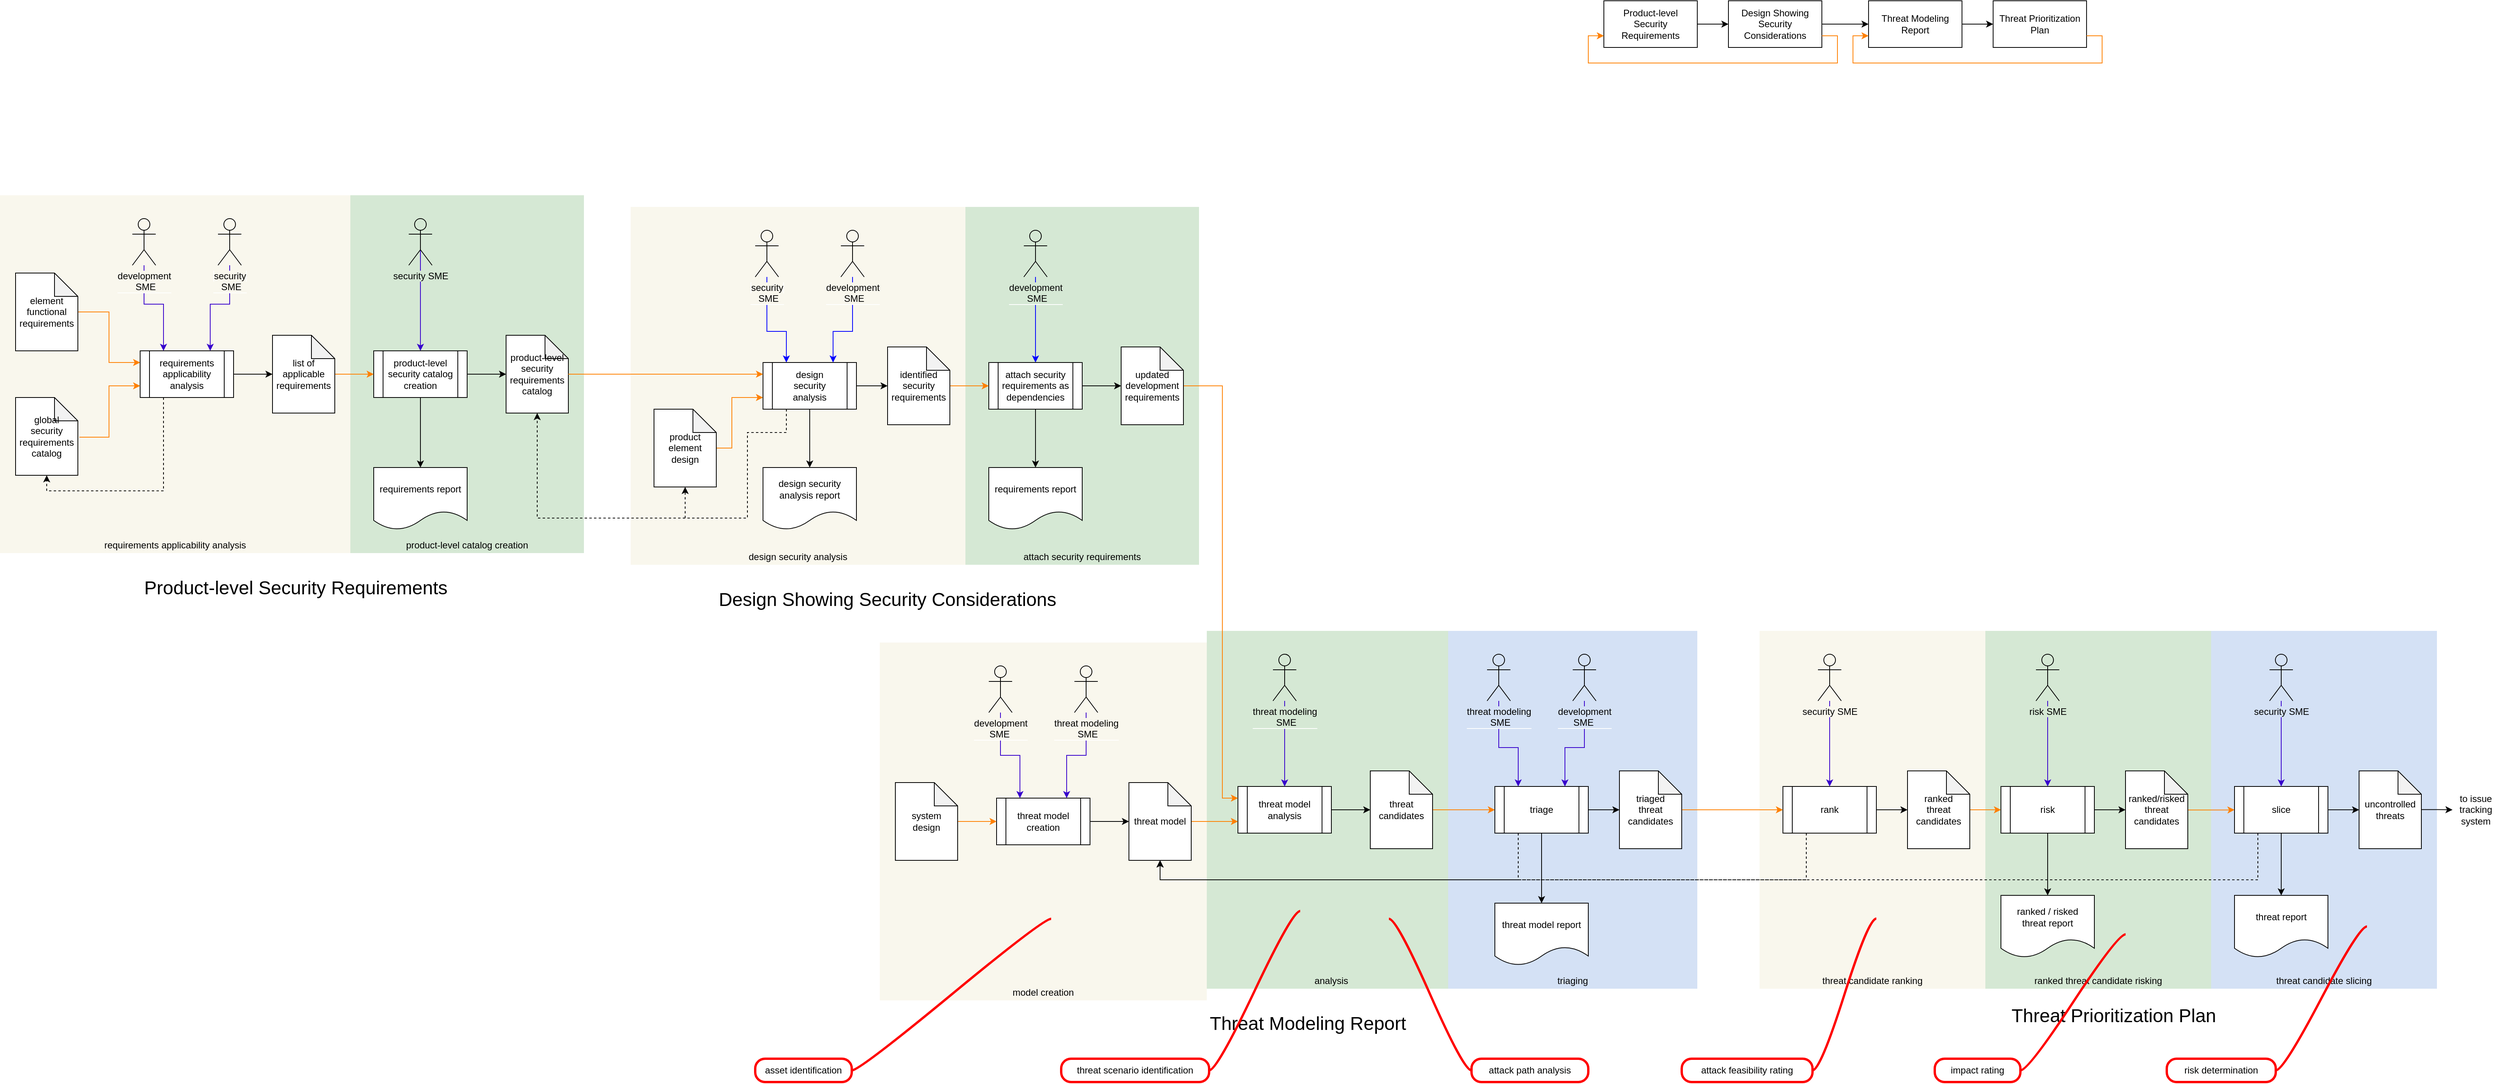 <mxfile version="16.5.1" type="device" pages="2"><diagram id="Oz4VHGN1nNMEp_QaT7qJ" name="full view"><mxGraphModel dx="6066" dy="1662" grid="1" gridSize="10" guides="1" tooltips="1" connect="1" arrows="1" fold="1" page="0" pageScale="1" pageWidth="850" pageHeight="1100" math="0" shadow="0"><root><mxCell id="0"/><mxCell id="1" value="overall flow" style="" parent="0"/><mxCell id="pozFuQ57fGPCnBzc6li_-57" value="" style="rounded=0;whiteSpace=wrap;html=1;strokeColor=none;fillColor=#D5E8D4;" vertex="1" parent="1"><mxGeometry x="-2170" y="600" width="300" height="460" as="geometry"/></mxCell><mxCell id="sKsDHjl78Vn9EsCBVIiZ-1" value="" style="rounded=0;whiteSpace=wrap;html=1;fillColor=#f9f7ed;strokeColor=none;" vertex="1" parent="1"><mxGeometry x="-1490" y="1175" width="420" height="460" as="geometry"/></mxCell><mxCell id="sKsDHjl78Vn9EsCBVIiZ-2" value="" style="rounded=0;whiteSpace=wrap;html=1;strokeColor=none;fillColor=#D5E8D4;" vertex="1" parent="1"><mxGeometry x="-1070" y="1160" width="310" height="460" as="geometry"/></mxCell><mxCell id="sKsDHjl78Vn9EsCBVIiZ-3" value="" style="rounded=0;whiteSpace=wrap;html=1;strokeColor=none;fillColor=#D4E1F5;" vertex="1" parent="1"><mxGeometry x="-760" y="1160" width="320" height="460" as="geometry"/></mxCell><mxCell id="lnrxjNFZU3uZvi3UB_ph-91" value="&lt;font style=&quot;font-size: 24px&quot;&gt;Threat Modeling Report&lt;/font&gt;" style="text;html=1;strokeColor=none;fillColor=none;align=center;verticalAlign=middle;whiteSpace=wrap;rounded=0;" parent="1" vertex="1"><mxGeometry x="-1240" y="1650" width="600" height="30" as="geometry"/></mxCell><mxCell id="lnrxjNFZU3uZvi3UB_ph-92" value="&lt;font style=&quot;font-size: 24px&quot;&gt;Threat Prioritization Plan&lt;/font&gt;" style="text;html=1;strokeColor=none;fillColor=none;align=center;verticalAlign=middle;whiteSpace=wrap;rounded=0;" parent="1" vertex="1"><mxGeometry x="-120" y="1640" width="430" height="30" as="geometry"/></mxCell><mxCell id="ubSWeTmmX8_9XJLQhyds-2" value="" style="rounded=0;whiteSpace=wrap;html=1;strokeColor=none;fillColor=#D5E8D4;" vertex="1" parent="1"><mxGeometry x="-70" y="1160" width="290" height="460" as="geometry"/></mxCell><mxCell id="ubSWeTmmX8_9XJLQhyds-3" value="" style="rounded=0;whiteSpace=wrap;html=1;fillColor=#f9f7ed;strokeColor=none;" vertex="1" parent="1"><mxGeometry x="-360" y="1160" width="290" height="460" as="geometry"/></mxCell><mxCell id="ubSWeTmmX8_9XJLQhyds-4" value="" style="rounded=0;whiteSpace=wrap;html=1;strokeColor=none;fillColor=#D4E1F5;" vertex="1" parent="1"><mxGeometry x="220" y="1160" width="290" height="460" as="geometry"/></mxCell><mxCell id="ubSWeTmmX8_9XJLQhyds-5" style="edgeStyle=orthogonalEdgeStyle;rounded=0;orthogonalLoop=1;jettySize=auto;html=1;strokeWidth=1;dashed=1;exitX=0.25;exitY=1;exitDx=0;exitDy=0;entryX=0.5;entryY=1;entryDx=0;entryDy=0;entryPerimeter=0;" edge="1" parent="1" source="ubSWeTmmX8_9XJLQhyds-9" target="sKsDHjl78Vn9EsCBVIiZ-13"><mxGeometry relative="1" as="geometry"><Array as="points"><mxPoint x="-300" y="1480"/><mxPoint x="-1130" y="1480"/></Array><mxPoint x="-220" y="1470" as="targetPoint"/></mxGeometry></mxCell><mxCell id="ubSWeTmmX8_9XJLQhyds-6" value="ranked / risked&lt;br&gt;threat report" style="shape=document;whiteSpace=wrap;html=1;boundedLbl=1;" vertex="1" parent="1"><mxGeometry x="-50" y="1500" width="120" height="80" as="geometry"/></mxCell><mxCell id="ubSWeTmmX8_9XJLQhyds-7" style="edgeStyle=orthogonalEdgeStyle;rounded=0;orthogonalLoop=1;jettySize=auto;html=1;entryX=0;entryY=0.5;entryDx=0;entryDy=0;entryPerimeter=0;" edge="1" parent="1" source="ubSWeTmmX8_9XJLQhyds-9" target="ubSWeTmmX8_9XJLQhyds-15"><mxGeometry relative="1" as="geometry"/></mxCell><mxCell id="ubSWeTmmX8_9XJLQhyds-8" style="edgeStyle=orthogonalEdgeStyle;rounded=0;orthogonalLoop=1;jettySize=auto;html=1;exitX=0.5;exitY=1;exitDx=0;exitDy=0;" edge="1" parent="1" source="ubSWeTmmX8_9XJLQhyds-17" target="ubSWeTmmX8_9XJLQhyds-6"><mxGeometry relative="1" as="geometry"/></mxCell><mxCell id="ubSWeTmmX8_9XJLQhyds-9" value="rank" style="shape=process;whiteSpace=wrap;html=1;backgroundOutline=1;" vertex="1" parent="1"><mxGeometry x="-330" y="1360" width="120" height="60" as="geometry"/></mxCell><mxCell id="ubSWeTmmX8_9XJLQhyds-10" style="edgeStyle=orthogonalEdgeStyle;rounded=0;orthogonalLoop=1;jettySize=auto;html=1;entryX=0.5;entryY=0;entryDx=0;entryDy=0;fillColor=#6a00ff;strokeColor=#3700CC;" edge="1" parent="1" source="ubSWeTmmX8_9XJLQhyds-11" target="ubSWeTmmX8_9XJLQhyds-17"><mxGeometry relative="1" as="geometry"/></mxCell><mxCell id="ubSWeTmmX8_9XJLQhyds-11" value="&lt;span style=&quot;background-color: rgb(213 , 232 , 212)&quot;&gt;risk SME&lt;/span&gt;" style="shape=umlActor;verticalLabelPosition=bottom;labelBackgroundColor=#ffffff;verticalAlign=top;html=1;outlineConnect=0;fillColor=#D5E8D4;" vertex="1" parent="1"><mxGeometry x="-5" y="1190" width="30" height="60" as="geometry"/></mxCell><mxCell id="ubSWeTmmX8_9XJLQhyds-14" style="edgeStyle=orthogonalEdgeStyle;rounded=0;orthogonalLoop=1;jettySize=auto;html=1;entryX=0;entryY=0.5;entryDx=0;entryDy=0;fillColor=#fa6800;strokeColor=#FF8000;" edge="1" parent="1" source="ubSWeTmmX8_9XJLQhyds-15" target="ubSWeTmmX8_9XJLQhyds-17"><mxGeometry relative="1" as="geometry"/></mxCell><mxCell id="ubSWeTmmX8_9XJLQhyds-15" value="ranked&lt;br&gt;threat candidates" style="shape=note;whiteSpace=wrap;html=1;backgroundOutline=1;darkOpacity=0.05;" vertex="1" parent="1"><mxGeometry x="-170" y="1340" width="80" height="100" as="geometry"/></mxCell><mxCell id="ubSWeTmmX8_9XJLQhyds-16" value="" style="edgeStyle=orthogonalEdgeStyle;rounded=0;orthogonalLoop=1;jettySize=auto;html=1;" edge="1" parent="1" source="ubSWeTmmX8_9XJLQhyds-17" target="ubSWeTmmX8_9XJLQhyds-19"><mxGeometry relative="1" as="geometry"/></mxCell><mxCell id="ubSWeTmmX8_9XJLQhyds-17" value="risk" style="shape=process;whiteSpace=wrap;html=1;backgroundOutline=1;" vertex="1" parent="1"><mxGeometry x="-50" y="1360" width="120" height="60" as="geometry"/></mxCell><mxCell id="ubSWeTmmX8_9XJLQhyds-18" style="edgeStyle=orthogonalEdgeStyle;rounded=0;orthogonalLoop=1;jettySize=auto;html=1;entryX=0;entryY=0.5;entryDx=0;entryDy=0;fillColor=#fa6800;strokeColor=#FF8000;exitX=1;exitY=0.503;exitDx=0;exitDy=0;exitPerimeter=0;" edge="1" parent="1" source="ubSWeTmmX8_9XJLQhyds-19" target="ubSWeTmmX8_9XJLQhyds-22"><mxGeometry relative="1" as="geometry"><Array as="points"><mxPoint x="240" y="1390"/><mxPoint x="240" y="1390"/></Array></mxGeometry></mxCell><mxCell id="ubSWeTmmX8_9XJLQhyds-19" value="ranked/risked&lt;br&gt;threat candidates" style="shape=note;whiteSpace=wrap;html=1;backgroundOutline=1;darkOpacity=0.05;" vertex="1" parent="1"><mxGeometry x="110" y="1340" width="80" height="100" as="geometry"/></mxCell><mxCell id="ubSWeTmmX8_9XJLQhyds-20" style="edgeStyle=orthogonalEdgeStyle;rounded=0;orthogonalLoop=1;jettySize=auto;html=1;entryX=0;entryY=0.5;entryDx=0;entryDy=0;entryPerimeter=0;" edge="1" parent="1" source="ubSWeTmmX8_9XJLQhyds-22" target="ubSWeTmmX8_9XJLQhyds-24"><mxGeometry relative="1" as="geometry"><mxPoint x="410" y="1390" as="targetPoint"/></mxGeometry></mxCell><mxCell id="ubSWeTmmX8_9XJLQhyds-21" style="edgeStyle=orthogonalEdgeStyle;rounded=0;orthogonalLoop=1;jettySize=auto;html=1;entryX=0.5;entryY=0;entryDx=0;entryDy=0;" edge="1" parent="1" source="ubSWeTmmX8_9XJLQhyds-22" target="ubSWeTmmX8_9XJLQhyds-25"><mxGeometry relative="1" as="geometry"/></mxCell><mxCell id="ubSWeTmmX8_9XJLQhyds-22" value="slice" style="shape=process;whiteSpace=wrap;html=1;backgroundOutline=1;" vertex="1" parent="1"><mxGeometry x="250" y="1360" width="120" height="60" as="geometry"/></mxCell><mxCell id="ubSWeTmmX8_9XJLQhyds-23" style="edgeStyle=orthogonalEdgeStyle;rounded=0;orthogonalLoop=1;jettySize=auto;html=1;entryX=0;entryY=0.5;entryDx=0;entryDy=0;exitX=0.998;exitY=0.498;exitDx=0;exitDy=0;exitPerimeter=0;" edge="1" parent="1" source="ubSWeTmmX8_9XJLQhyds-24" target="ubSWeTmmX8_9XJLQhyds-28"><mxGeometry relative="1" as="geometry"><mxPoint x="490" y="1390" as="sourcePoint"/><mxPoint x="520" y="1390" as="targetPoint"/></mxGeometry></mxCell><mxCell id="ubSWeTmmX8_9XJLQhyds-24" value="uncontrolled threats" style="shape=note;whiteSpace=wrap;html=1;backgroundOutline=1;darkOpacity=0.05;" vertex="1" parent="1"><mxGeometry x="410" y="1340" width="80" height="100" as="geometry"/></mxCell><mxCell id="ubSWeTmmX8_9XJLQhyds-25" value="threat report" style="shape=document;whiteSpace=wrap;html=1;boundedLbl=1;" vertex="1" parent="1"><mxGeometry x="250" y="1500" width="120" height="80" as="geometry"/></mxCell><mxCell id="ubSWeTmmX8_9XJLQhyds-26" style="edgeStyle=orthogonalEdgeStyle;rounded=0;orthogonalLoop=1;jettySize=auto;html=1;entryX=0.5;entryY=0;entryDx=0;entryDy=0;fillColor=#6a00ff;strokeColor=#3700CC;" edge="1" parent="1" source="ubSWeTmmX8_9XJLQhyds-27" target="ubSWeTmmX8_9XJLQhyds-9"><mxGeometry relative="1" as="geometry"/></mxCell><mxCell id="ubSWeTmmX8_9XJLQhyds-27" value="&lt;span style=&quot;background-color: rgb(249 , 247 , 237)&quot;&gt;security SME&lt;/span&gt;" style="shape=umlActor;verticalLabelPosition=bottom;labelBackgroundColor=#ffffff;verticalAlign=top;html=1;outlineConnect=0;fillColor=#F9F7ED;" vertex="1" parent="1"><mxGeometry x="-285" y="1190" width="30" height="60" as="geometry"/></mxCell><mxCell id="ubSWeTmmX8_9XJLQhyds-28" value="to issue tracking system" style="text;html=1;strokeColor=none;fillColor=none;align=center;verticalAlign=middle;whiteSpace=wrap;rounded=0;" vertex="1" parent="1"><mxGeometry x="530" y="1365" width="60" height="50" as="geometry"/></mxCell><mxCell id="ubSWeTmmX8_9XJLQhyds-29" style="edgeStyle=orthogonalEdgeStyle;rounded=0;orthogonalLoop=1;jettySize=auto;html=1;entryX=0.5;entryY=0;entryDx=0;entryDy=0;fillColor=#6a00ff;strokeColor=#3700CC;" edge="1" parent="1" source="ubSWeTmmX8_9XJLQhyds-30" target="ubSWeTmmX8_9XJLQhyds-22"><mxGeometry relative="1" as="geometry"/></mxCell><mxCell id="ubSWeTmmX8_9XJLQhyds-30" value="&lt;span style=&quot;background-color: rgb(212 , 225 , 245)&quot;&gt;security SME&lt;/span&gt;" style="shape=umlActor;verticalLabelPosition=bottom;labelBackgroundColor=#ffffff;verticalAlign=top;html=1;outlineConnect=0;fillColor=#D4E1F5;" vertex="1" parent="1"><mxGeometry x="295" y="1190" width="30" height="60" as="geometry"/></mxCell><mxCell id="ubSWeTmmX8_9XJLQhyds-32" style="edgeStyle=orthogonalEdgeStyle;rounded=0;orthogonalLoop=1;jettySize=auto;html=1;exitX=0.25;exitY=1;exitDx=0;exitDy=0;strokeWidth=1;dashed=1;entryX=0.5;entryY=1;entryDx=0;entryDy=0;entryPerimeter=0;" edge="1" parent="1" source="ubSWeTmmX8_9XJLQhyds-22" target="sKsDHjl78Vn9EsCBVIiZ-13"><mxGeometry relative="1" as="geometry"><Array as="points"><mxPoint x="280" y="1480"/><mxPoint x="-1130" y="1480"/></Array><mxPoint x="420" y="1570" as="sourcePoint"/><mxPoint x="-220" y="1470" as="targetPoint"/></mxGeometry></mxCell><mxCell id="ubSWeTmmX8_9XJLQhyds-33" value="threat candidate slicing" style="text;html=1;strokeColor=none;fillColor=none;align=center;verticalAlign=middle;whiteSpace=wrap;rounded=0;" vertex="1" parent="1"><mxGeometry x="220" y="1600" width="290" height="20" as="geometry"/></mxCell><mxCell id="ubSWeTmmX8_9XJLQhyds-34" value="ranked threat candidate risking" style="text;html=1;strokeColor=none;fillColor=none;align=center;verticalAlign=middle;whiteSpace=wrap;rounded=0;" vertex="1" parent="1"><mxGeometry x="-70" y="1600" width="290" height="20" as="geometry"/></mxCell><mxCell id="ubSWeTmmX8_9XJLQhyds-35" value="threat candidate ranking" style="text;html=1;strokeColor=none;fillColor=none;align=center;verticalAlign=middle;whiteSpace=wrap;rounded=0;" vertex="1" parent="1"><mxGeometry x="-360" y="1600" width="290" height="20" as="geometry"/></mxCell><mxCell id="sKsDHjl78Vn9EsCBVIiZ-4" value="threat model report" style="shape=document;whiteSpace=wrap;html=1;boundedLbl=1;" vertex="1" parent="1"><mxGeometry x="-700" y="1510" width="120" height="80" as="geometry"/></mxCell><mxCell id="sKsDHjl78Vn9EsCBVIiZ-5" style="edgeStyle=orthogonalEdgeStyle;rounded=0;orthogonalLoop=1;jettySize=auto;html=1;entryX=0;entryY=0.5;entryDx=0;entryDy=0;entryPerimeter=0;" edge="1" parent="1" source="sKsDHjl78Vn9EsCBVIiZ-6" target="sKsDHjl78Vn9EsCBVIiZ-15"><mxGeometry relative="1" as="geometry"/></mxCell><mxCell id="sKsDHjl78Vn9EsCBVIiZ-6" value="threat model analysis" style="shape=process;whiteSpace=wrap;html=1;backgroundOutline=1;" vertex="1" parent="1"><mxGeometry x="-1030" y="1360" width="120" height="60" as="geometry"/></mxCell><mxCell id="sKsDHjl78Vn9EsCBVIiZ-7" style="edgeStyle=orthogonalEdgeStyle;rounded=0;orthogonalLoop=1;jettySize=auto;html=1;entryX=0.75;entryY=0;entryDx=0;entryDy=0;fillColor=#6a00ff;strokeColor=#3700CC;" edge="1" parent="1" source="sKsDHjl78Vn9EsCBVIiZ-35" target="sKsDHjl78Vn9EsCBVIiZ-24"><mxGeometry relative="1" as="geometry"/></mxCell><mxCell id="sKsDHjl78Vn9EsCBVIiZ-8" style="edgeStyle=orthogonalEdgeStyle;rounded=0;orthogonalLoop=1;jettySize=auto;html=1;entryX=0.25;entryY=0;entryDx=0;entryDy=0;fillColor=#6a00ff;strokeColor=#3700CC;" edge="1" parent="1" source="sKsDHjl78Vn9EsCBVIiZ-32" target="sKsDHjl78Vn9EsCBVIiZ-19"><mxGeometry relative="1" as="geometry"><mxPoint x="-695" y="930" as="sourcePoint"/><Array as="points"><mxPoint x="-695" y="1310"/><mxPoint x="-670" y="1310"/></Array></mxGeometry></mxCell><mxCell id="sKsDHjl78Vn9EsCBVIiZ-9" style="edgeStyle=orthogonalEdgeStyle;rounded=0;orthogonalLoop=1;jettySize=auto;html=1;entryX=0.5;entryY=0;entryDx=0;entryDy=0;fillColor=#6a00ff;strokeColor=#3700CC;" edge="1" parent="1" source="sKsDHjl78Vn9EsCBVIiZ-34" target="sKsDHjl78Vn9EsCBVIiZ-6"><mxGeometry relative="1" as="geometry"/></mxCell><mxCell id="sKsDHjl78Vn9EsCBVIiZ-10" style="edgeStyle=orthogonalEdgeStyle;rounded=0;orthogonalLoop=1;jettySize=auto;html=1;entryX=0.25;entryY=0;entryDx=0;entryDy=0;fillColor=#6a00ff;strokeColor=#3700CC;" edge="1" parent="1" source="sKsDHjl78Vn9EsCBVIiZ-36" target="sKsDHjl78Vn9EsCBVIiZ-24"><mxGeometry relative="1" as="geometry"/></mxCell><mxCell id="sKsDHjl78Vn9EsCBVIiZ-11" style="edgeStyle=orthogonalEdgeStyle;rounded=0;orthogonalLoop=1;jettySize=auto;html=1;entryX=0.75;entryY=0;entryDx=0;entryDy=0;fillColor=#6a00ff;strokeColor=#3700CC;" edge="1" parent="1" source="sKsDHjl78Vn9EsCBVIiZ-33" target="sKsDHjl78Vn9EsCBVIiZ-19"><mxGeometry relative="1" as="geometry"><mxPoint x="-570" y="1120" as="sourcePoint"/><Array as="points"><mxPoint x="-585" y="1310"/><mxPoint x="-610" y="1310"/></Array></mxGeometry></mxCell><mxCell id="sKsDHjl78Vn9EsCBVIiZ-12" style="edgeStyle=orthogonalEdgeStyle;rounded=0;orthogonalLoop=1;jettySize=auto;html=1;entryX=0;entryY=0.75;entryDx=0;entryDy=0;fillColor=#fa6800;strokeColor=#FF8000;" edge="1" parent="1" source="sKsDHjl78Vn9EsCBVIiZ-13" target="sKsDHjl78Vn9EsCBVIiZ-6"><mxGeometry relative="1" as="geometry"/></mxCell><mxCell id="sKsDHjl78Vn9EsCBVIiZ-13" value="threat model" style="shape=note;whiteSpace=wrap;html=1;backgroundOutline=1;darkOpacity=0.05;" vertex="1" parent="1"><mxGeometry x="-1170" y="1355" width="80" height="100" as="geometry"/></mxCell><mxCell id="sKsDHjl78Vn9EsCBVIiZ-14" style="edgeStyle=orthogonalEdgeStyle;rounded=0;orthogonalLoop=1;jettySize=auto;html=1;entryX=0;entryY=0.5;entryDx=0;entryDy=0;fillColor=#fa6800;strokeColor=#FF8000;" edge="1" parent="1" source="sKsDHjl78Vn9EsCBVIiZ-15" target="sKsDHjl78Vn9EsCBVIiZ-19"><mxGeometry relative="1" as="geometry"/></mxCell><mxCell id="sKsDHjl78Vn9EsCBVIiZ-15" value="threat candidates" style="shape=note;whiteSpace=wrap;html=1;backgroundOutline=1;darkOpacity=0.05;" vertex="1" parent="1"><mxGeometry x="-860" y="1340" width="80" height="100" as="geometry"/></mxCell><mxCell id="sKsDHjl78Vn9EsCBVIiZ-16" style="edgeStyle=orthogonalEdgeStyle;rounded=0;orthogonalLoop=1;jettySize=auto;html=1;entryX=0;entryY=0.5;entryDx=0;entryDy=0;entryPerimeter=0;" edge="1" parent="1" source="sKsDHjl78Vn9EsCBVIiZ-19" target="sKsDHjl78Vn9EsCBVIiZ-21"><mxGeometry relative="1" as="geometry"/></mxCell><mxCell id="sKsDHjl78Vn9EsCBVIiZ-17" style="edgeStyle=orthogonalEdgeStyle;rounded=0;orthogonalLoop=1;jettySize=auto;html=1;entryX=0.5;entryY=0;entryDx=0;entryDy=0;exitX=0.5;exitY=1;exitDx=0;exitDy=0;" edge="1" parent="1" source="sKsDHjl78Vn9EsCBVIiZ-19" target="sKsDHjl78Vn9EsCBVIiZ-4"><mxGeometry relative="1" as="geometry"/></mxCell><mxCell id="sKsDHjl78Vn9EsCBVIiZ-18" style="edgeStyle=orthogonalEdgeStyle;rounded=0;orthogonalLoop=1;jettySize=auto;html=1;exitX=0.25;exitY=1;exitDx=0;exitDy=0;entryX=0.5;entryY=1;entryDx=0;entryDy=0;entryPerimeter=0;strokeWidth=1;dashed=1;" edge="1" parent="1" source="sKsDHjl78Vn9EsCBVIiZ-19" target="sKsDHjl78Vn9EsCBVIiZ-13"><mxGeometry relative="1" as="geometry"><mxPoint x="-1150" y="1650" as="targetPoint"/><Array as="points"><mxPoint x="-670" y="1480"/><mxPoint x="-1130" y="1480"/></Array></mxGeometry></mxCell><mxCell id="sKsDHjl78Vn9EsCBVIiZ-19" value="triage" style="shape=process;whiteSpace=wrap;html=1;backgroundOutline=1;" vertex="1" parent="1"><mxGeometry x="-700" y="1360" width="120" height="60" as="geometry"/></mxCell><mxCell id="pozFuQ57fGPCnBzc6li_-3" style="edgeStyle=orthogonalEdgeStyle;rounded=0;orthogonalLoop=1;jettySize=auto;html=1;entryX=0;entryY=0.5;entryDx=0;entryDy=0;strokeColor=#FF8000;" edge="1" parent="1" source="sKsDHjl78Vn9EsCBVIiZ-21" target="ubSWeTmmX8_9XJLQhyds-9"><mxGeometry relative="1" as="geometry"/></mxCell><mxCell id="sKsDHjl78Vn9EsCBVIiZ-21" value="triaged&lt;br&gt;threat candidates" style="shape=note;whiteSpace=wrap;html=1;backgroundOutline=1;darkOpacity=0.05;" vertex="1" parent="1"><mxGeometry x="-540" y="1340" width="80" height="100" as="geometry"/></mxCell><mxCell id="sKsDHjl78Vn9EsCBVIiZ-23" style="edgeStyle=orthogonalEdgeStyle;rounded=0;orthogonalLoop=1;jettySize=auto;html=1;entryX=0;entryY=0.5;entryDx=0;entryDy=0;entryPerimeter=0;" edge="1" parent="1" source="sKsDHjl78Vn9EsCBVIiZ-24" target="sKsDHjl78Vn9EsCBVIiZ-13"><mxGeometry relative="1" as="geometry"/></mxCell><mxCell id="sKsDHjl78Vn9EsCBVIiZ-24" value="threat model creation" style="shape=process;whiteSpace=wrap;html=1;backgroundOutline=1;" vertex="1" parent="1"><mxGeometry x="-1340" y="1375" width="120" height="60" as="geometry"/></mxCell><mxCell id="sKsDHjl78Vn9EsCBVIiZ-27" value="model creation" style="text;html=1;strokeColor=none;fillColor=none;align=center;verticalAlign=middle;whiteSpace=wrap;rounded=0;" vertex="1" parent="1"><mxGeometry x="-1490" y="1615" width="420" height="20" as="geometry"/></mxCell><mxCell id="sKsDHjl78Vn9EsCBVIiZ-28" value="analysis" style="text;html=1;strokeColor=none;fillColor=none;align=center;verticalAlign=middle;whiteSpace=wrap;rounded=0;" vertex="1" parent="1"><mxGeometry x="-1060" y="1600" width="300" height="20" as="geometry"/></mxCell><mxCell id="sKsDHjl78Vn9EsCBVIiZ-29" value="triaging" style="text;html=1;strokeColor=none;fillColor=none;align=center;verticalAlign=middle;whiteSpace=wrap;rounded=0;" vertex="1" parent="1"><mxGeometry x="-760" y="1600" width="320" height="20" as="geometry"/></mxCell><mxCell id="sKsDHjl78Vn9EsCBVIiZ-30" style="edgeStyle=orthogonalEdgeStyle;rounded=0;orthogonalLoop=1;jettySize=auto;html=1;fillColor=#fa6800;strokeColor=#FF8000;entryX=0;entryY=0.5;entryDx=0;entryDy=0;" edge="1" parent="1" source="sKsDHjl78Vn9EsCBVIiZ-31" target="sKsDHjl78Vn9EsCBVIiZ-24"><mxGeometry relative="1" as="geometry"><mxPoint x="-1340" y="1405" as="targetPoint"/></mxGeometry></mxCell><mxCell id="sKsDHjl78Vn9EsCBVIiZ-31" value="system&lt;br&gt;design" style="shape=note;whiteSpace=wrap;html=1;backgroundOutline=1;darkOpacity=0.05;" vertex="1" parent="1"><mxGeometry x="-1470" y="1355" width="80" height="100" as="geometry"/></mxCell><mxCell id="sKsDHjl78Vn9EsCBVIiZ-32" value="&lt;span style=&quot;background-color: rgb(212 , 225 , 245)&quot;&gt;threat modeling&lt;br&gt;&amp;nbsp; &amp;nbsp; &amp;nbsp; &amp;nbsp; &amp;nbsp;SME&amp;nbsp; &amp;nbsp; &amp;nbsp; &amp;nbsp;&amp;nbsp;&lt;/span&gt;" style="shape=umlActor;verticalLabelPosition=bottom;labelBackgroundColor=#ffffff;verticalAlign=top;html=1;outlineConnect=0;fillColor=#D4E1F5;" vertex="1" parent="1"><mxGeometry x="-710" y="1190" width="30" height="60" as="geometry"/></mxCell><mxCell id="sKsDHjl78Vn9EsCBVIiZ-33" value="&lt;span style=&quot;background-color: rgb(212 , 225 , 245)&quot;&gt;development&lt;br&gt;&amp;nbsp; &amp;nbsp; &amp;nbsp; SME&amp;nbsp; &amp;nbsp; &amp;nbsp; &amp;nbsp;&lt;/span&gt;" style="shape=umlActor;verticalLabelPosition=bottom;labelBackgroundColor=#ffffff;verticalAlign=top;html=1;outlineConnect=0;fillColor=#D4E1F5;" vertex="1" parent="1"><mxGeometry x="-600" y="1190" width="30" height="60" as="geometry"/></mxCell><mxCell id="sKsDHjl78Vn9EsCBVIiZ-34" value="&lt;span style=&quot;background-color: rgb(213 , 232 , 212)&quot;&gt;threat modeling&lt;br&gt;&amp;nbsp; &amp;nbsp; &amp;nbsp; &amp;nbsp; &amp;nbsp;SME&amp;nbsp; &amp;nbsp; &amp;nbsp; &amp;nbsp;&amp;nbsp;&lt;/span&gt;" style="shape=umlActor;verticalLabelPosition=bottom;labelBackgroundColor=#ffffff;verticalAlign=top;html=1;outlineConnect=0;fillColor=#D5E8D4;" vertex="1" parent="1"><mxGeometry x="-985" y="1190" width="30" height="60" as="geometry"/></mxCell><mxCell id="sKsDHjl78Vn9EsCBVIiZ-35" value="&lt;span style=&quot;background-color: rgb(249 , 247 , 237)&quot;&gt;threat modeling&lt;br&gt;&amp;nbsp; &amp;nbsp; &amp;nbsp; &amp;nbsp; &amp;nbsp;SME&amp;nbsp; &amp;nbsp; &amp;nbsp; &amp;nbsp;&amp;nbsp;&lt;/span&gt;" style="shape=umlActor;verticalLabelPosition=bottom;labelBackgroundColor=#ffffff;verticalAlign=top;html=1;outlineConnect=0;fillColor=#F9F7ED;" vertex="1" parent="1"><mxGeometry x="-1240" y="1205" width="30" height="60" as="geometry"/></mxCell><mxCell id="sKsDHjl78Vn9EsCBVIiZ-36" value="&lt;span style=&quot;background-color: rgb(249 , 247 , 237)&quot;&gt;development&lt;br&gt;&amp;nbsp; &amp;nbsp; &amp;nbsp; SME&amp;nbsp; &amp;nbsp; &amp;nbsp; &amp;nbsp;&lt;/span&gt;" style="shape=umlActor;verticalLabelPosition=bottom;labelBackgroundColor=#ffffff;verticalAlign=top;html=1;outlineConnect=0;fillColor=#F9F7ED;" vertex="1" parent="1"><mxGeometry x="-1350" y="1205" width="30" height="60" as="geometry"/></mxCell><mxCell id="pozFuQ57fGPCnBzc6li_-4" value="" style="rounded=0;whiteSpace=wrap;html=1;strokeColor=none;fillColor=#D5E8D4;" vertex="1" parent="1"><mxGeometry x="-1380" y="615" width="300" height="460" as="geometry"/></mxCell><mxCell id="pozFuQ57fGPCnBzc6li_-5" value="" style="rounded=0;whiteSpace=wrap;html=1;fillColor=#f9f7ed;strokeColor=none;" vertex="1" parent="1"><mxGeometry x="-1810" y="615" width="430" height="460" as="geometry"/></mxCell><mxCell id="pozFuQ57fGPCnBzc6li_-6" value="requirements report" style="shape=document;whiteSpace=wrap;html=1;boundedLbl=1;" vertex="1" parent="1"><mxGeometry x="-1350" y="950" width="120" height="80" as="geometry"/></mxCell><mxCell id="pozFuQ57fGPCnBzc6li_-7" style="edgeStyle=orthogonalEdgeStyle;rounded=0;orthogonalLoop=1;jettySize=auto;html=1;exitX=0.25;exitY=1;exitDx=0;exitDy=0;entryX=0.5;entryY=1;entryDx=0;entryDy=0;entryPerimeter=0;dashed=1;" edge="1" parent="1" source="pozFuQ57fGPCnBzc6li_-22" target="pozFuQ57fGPCnBzc6li_-71"><mxGeometry relative="1" as="geometry"><Array as="points"><mxPoint x="-1610" y="905"/><mxPoint x="-1660" y="905"/><mxPoint x="-1660" y="1015"/><mxPoint x="-1930" y="1015"/></Array><mxPoint x="-1750" y="985" as="targetPoint"/></mxGeometry></mxCell><mxCell id="pozFuQ57fGPCnBzc6li_-8" style="edgeStyle=orthogonalEdgeStyle;rounded=0;orthogonalLoop=1;jettySize=auto;html=1;entryX=0.25;entryY=0;entryDx=0;entryDy=0;strokeColor=#0000FF;" edge="1" parent="1" source="pozFuQ57fGPCnBzc6li_-9" target="pozFuQ57fGPCnBzc6li_-22"><mxGeometry relative="1" as="geometry"><mxPoint x="-1290" y="455" as="sourcePoint"/><Array as="points"><mxPoint x="-1635" y="775"/><mxPoint x="-1610" y="775"/></Array></mxGeometry></mxCell><mxCell id="pozFuQ57fGPCnBzc6li_-9" value="&lt;span style=&quot;background-color: rgb(249 , 247 , 237)&quot;&gt;security&lt;br&gt;&amp;nbsp; &amp;nbsp;SME&amp;nbsp;&amp;nbsp;&lt;/span&gt;" style="shape=umlActor;verticalLabelPosition=bottom;labelBackgroundColor=#ffffff;verticalAlign=top;html=1;outlineConnect=0;fillColor=none;" vertex="1" parent="1"><mxGeometry x="-1650" y="645" width="30" height="60" as="geometry"/></mxCell><mxCell id="pozFuQ57fGPCnBzc6li_-10" style="edgeStyle=orthogonalEdgeStyle;rounded=0;orthogonalLoop=1;jettySize=auto;html=1;entryX=0.75;entryY=0;entryDx=0;entryDy=0;strokeColor=#0000FF;" edge="1" parent="1" source="pozFuQ57fGPCnBzc6li_-12" target="pozFuQ57fGPCnBzc6li_-22"><mxGeometry relative="1" as="geometry"><mxPoint x="-1310" y="545" as="sourcePoint"/><Array as="points"><mxPoint x="-1525" y="775"/><mxPoint x="-1550" y="775"/></Array></mxGeometry></mxCell><mxCell id="pozFuQ57fGPCnBzc6li_-11" style="edgeStyle=orthogonalEdgeStyle;rounded=0;orthogonalLoop=1;jettySize=auto;html=1;entryX=0.5;entryY=0;entryDx=0;entryDy=0;strokeColor=#0000FF;" edge="1" parent="1" target="pozFuQ57fGPCnBzc6li_-19" source="pozFuQ57fGPCnBzc6li_-27"><mxGeometry relative="1" as="geometry"><mxPoint x="-1050" y="465" as="sourcePoint"/><Array as="points"><mxPoint x="-1290" y="655"/><mxPoint x="-1290" y="655"/></Array></mxGeometry></mxCell><mxCell id="pozFuQ57fGPCnBzc6li_-12" value="&lt;span style=&quot;background-color: rgb(249 , 247 , 237)&quot;&gt;development&lt;br&gt;&amp;nbsp; &amp;nbsp; &amp;nbsp; &amp;nbsp;SME&amp;nbsp; &amp;nbsp; &amp;nbsp;&amp;nbsp;&lt;/span&gt;" style="shape=umlActor;verticalLabelPosition=bottom;labelBackgroundColor=#ffffff;verticalAlign=top;html=1;outlineConnect=0;fillColor=none;" vertex="1" parent="1"><mxGeometry x="-1540" y="645" width="30" height="60" as="geometry"/></mxCell><mxCell id="pozFuQ57fGPCnBzc6li_-13" style="edgeStyle=orthogonalEdgeStyle;rounded=0;orthogonalLoop=1;jettySize=auto;html=1;entryX=0;entryY=0.75;entryDx=0;entryDy=0;strokeColor=#FF8000;" edge="1" parent="1" source="pozFuQ57fGPCnBzc6li_-14" target="pozFuQ57fGPCnBzc6li_-22"><mxGeometry relative="1" as="geometry"><Array as="points"><mxPoint x="-1680" y="925"/><mxPoint x="-1680" y="860"/></Array></mxGeometry></mxCell><mxCell id="pozFuQ57fGPCnBzc6li_-14" value="product element design" style="shape=note;whiteSpace=wrap;html=1;backgroundOutline=1;darkOpacity=0.05;" vertex="1" parent="1"><mxGeometry x="-1780" y="875" width="80" height="100" as="geometry"/></mxCell><mxCell id="pozFuQ57fGPCnBzc6li_-15" style="edgeStyle=orthogonalEdgeStyle;rounded=0;orthogonalLoop=1;jettySize=auto;html=1;entryX=0;entryY=0.5;entryDx=0;entryDy=0;exitX=1;exitY=0.5;exitDx=0;exitDy=0;entryPerimeter=0;" edge="1" parent="1" source="pozFuQ57fGPCnBzc6li_-22" target="pozFuQ57fGPCnBzc6li_-29"><mxGeometry relative="1" as="geometry"><mxPoint x="-1350" y="845" as="sourcePoint"/></mxGeometry></mxCell><mxCell id="pozFuQ57fGPCnBzc6li_-16" style="edgeStyle=orthogonalEdgeStyle;rounded=0;orthogonalLoop=1;jettySize=auto;html=1;entryX=0;entryY=0.5;entryDx=0;entryDy=0;entryPerimeter=0;" edge="1" parent="1" source="pozFuQ57fGPCnBzc6li_-19" target="pozFuQ57fGPCnBzc6li_-20"><mxGeometry relative="1" as="geometry"/></mxCell><mxCell id="pozFuQ57fGPCnBzc6li_-17" style="edgeStyle=orthogonalEdgeStyle;rounded=0;orthogonalLoop=1;jettySize=auto;html=1;entryX=0.5;entryY=0;entryDx=0;entryDy=0;exitX=0.5;exitY=1;exitDx=0;exitDy=0;" edge="1" parent="1" source="pozFuQ57fGPCnBzc6li_-19" target="pozFuQ57fGPCnBzc6li_-6"><mxGeometry relative="1" as="geometry"/></mxCell><mxCell id="pozFuQ57fGPCnBzc6li_-18" style="edgeStyle=orthogonalEdgeStyle;rounded=0;orthogonalLoop=1;jettySize=auto;html=1;exitX=0.25;exitY=1;exitDx=0;exitDy=0;entryX=0.5;entryY=1;entryDx=0;entryDy=0;entryPerimeter=0;dashed=1;" edge="1" parent="1" source="pozFuQ57fGPCnBzc6li_-22" target="pozFuQ57fGPCnBzc6li_-14"><mxGeometry relative="1" as="geometry"><mxPoint x="-1460" y="1105" as="targetPoint"/><Array as="points"><mxPoint x="-1610" y="905"/><mxPoint x="-1660" y="905"/><mxPoint x="-1660" y="1015"/><mxPoint x="-1740" y="1015"/></Array></mxGeometry></mxCell><mxCell id="pozFuQ57fGPCnBzc6li_-19" value="attach security requirements as dependencies" style="shape=process;whiteSpace=wrap;html=1;backgroundOutline=1;" vertex="1" parent="1"><mxGeometry x="-1350" y="815" width="120" height="60" as="geometry"/></mxCell><mxCell id="pozFuQ57fGPCnBzc6li_-86" style="edgeStyle=orthogonalEdgeStyle;rounded=0;orthogonalLoop=1;jettySize=auto;html=1;entryX=0;entryY=0.25;entryDx=0;entryDy=0;strokeColor=#FF8000;" edge="1" parent="1" source="pozFuQ57fGPCnBzc6li_-20" target="sKsDHjl78Vn9EsCBVIiZ-6"><mxGeometry relative="1" as="geometry"><Array as="points"><mxPoint x="-1050" y="845"/><mxPoint x="-1050" y="1375"/></Array></mxGeometry></mxCell><mxCell id="pozFuQ57fGPCnBzc6li_-20" value="updated development requirements" style="shape=note;whiteSpace=wrap;html=1;backgroundOutline=1;darkOpacity=0.05;" vertex="1" parent="1"><mxGeometry x="-1180" y="795" width="80" height="100" as="geometry"/></mxCell><mxCell id="pozFuQ57fGPCnBzc6li_-21" style="edgeStyle=orthogonalEdgeStyle;rounded=0;orthogonalLoop=1;jettySize=auto;html=1;exitX=0.5;exitY=1;exitDx=0;exitDy=0;entryX=0.5;entryY=0;entryDx=0;entryDy=0;" edge="1" parent="1" source="pozFuQ57fGPCnBzc6li_-22" target="pozFuQ57fGPCnBzc6li_-30"><mxGeometry relative="1" as="geometry"/></mxCell><mxCell id="pozFuQ57fGPCnBzc6li_-22" value="design&lt;br&gt;security&lt;br&gt;analysis" style="shape=process;whiteSpace=wrap;html=1;backgroundOutline=1;" vertex="1" parent="1"><mxGeometry x="-1640" y="815" width="120" height="60" as="geometry"/></mxCell><mxCell id="pozFuQ57fGPCnBzc6li_-25" value="design security analysis" style="text;html=1;strokeColor=none;fillColor=none;align=center;verticalAlign=middle;whiteSpace=wrap;rounded=0;" vertex="1" parent="1"><mxGeometry x="-1810" y="1055" width="430" height="20" as="geometry"/></mxCell><mxCell id="pozFuQ57fGPCnBzc6li_-26" value="attach security requirements" style="text;html=1;strokeColor=none;fillColor=none;align=center;verticalAlign=middle;whiteSpace=wrap;rounded=0;" vertex="1" parent="1"><mxGeometry x="-1380" y="1055" width="300" height="20" as="geometry"/></mxCell><mxCell id="pozFuQ57fGPCnBzc6li_-27" value="&lt;span style=&quot;background-color: rgb(213 , 232 , 212)&quot;&gt;development&lt;/span&gt;&lt;br&gt;&lt;span style=&quot;background-color: rgb(213 , 232 , 212)&quot;&gt;&amp;nbsp; &amp;nbsp; &amp;nbsp; &amp;nbsp;SME&amp;nbsp; &amp;nbsp; &amp;nbsp;&amp;nbsp;&lt;/span&gt;" style="shape=umlActor;verticalLabelPosition=bottom;labelBackgroundColor=#ffffff;verticalAlign=top;html=1;outlineConnect=0;fillColor=none;" vertex="1" parent="1"><mxGeometry x="-1305" y="645" width="30" height="60" as="geometry"/></mxCell><mxCell id="pozFuQ57fGPCnBzc6li_-28" style="edgeStyle=orthogonalEdgeStyle;rounded=0;orthogonalLoop=1;jettySize=auto;html=1;entryX=0;entryY=0.5;entryDx=0;entryDy=0;strokeColor=#FF8000;" edge="1" parent="1" source="pozFuQ57fGPCnBzc6li_-29" target="pozFuQ57fGPCnBzc6li_-19"><mxGeometry relative="1" as="geometry"/></mxCell><mxCell id="pozFuQ57fGPCnBzc6li_-29" value="identified security requirements" style="shape=note;whiteSpace=wrap;html=1;backgroundOutline=1;darkOpacity=0.05;" vertex="1" parent="1"><mxGeometry x="-1480" y="795" width="80" height="100" as="geometry"/></mxCell><mxCell id="pozFuQ57fGPCnBzc6li_-30" value="design security analysis report" style="shape=document;whiteSpace=wrap;html=1;boundedLbl=1;" vertex="1" parent="1"><mxGeometry x="-1640" y="950" width="120" height="80" as="geometry"/></mxCell><mxCell id="pozFuQ57fGPCnBzc6li_-31" value="&lt;font style=&quot;font-size: 24px&quot;&gt;Design Showing Security Considerations&lt;/font&gt;" style="text;html=1;strokeColor=none;fillColor=none;align=center;verticalAlign=middle;whiteSpace=wrap;rounded=0;" vertex="1" parent="1"><mxGeometry x="-1780" y="1105" width="600" height="30" as="geometry"/></mxCell><mxCell id="pozFuQ57fGPCnBzc6li_-56" value="" style="rounded=0;whiteSpace=wrap;html=1;fillColor=#f9f7ed;strokeColor=none;" vertex="1" parent="1"><mxGeometry x="-2620" y="600" width="450" height="460" as="geometry"/></mxCell><mxCell id="pozFuQ57fGPCnBzc6li_-58" value="requirements report" style="shape=document;whiteSpace=wrap;html=1;boundedLbl=1;" vertex="1" parent="1"><mxGeometry x="-2140" y="950" width="120" height="80" as="geometry"/></mxCell><mxCell id="pozFuQ57fGPCnBzc6li_-59" style="edgeStyle=orthogonalEdgeStyle;rounded=0;orthogonalLoop=1;jettySize=auto;html=1;exitX=0.25;exitY=1;exitDx=0;exitDy=0;entryX=0.5;entryY=1;entryDx=0;entryDy=0;entryPerimeter=0;dashed=1;" edge="1" parent="1" source="pozFuQ57fGPCnBzc6li_-72" target="pozFuQ57fGPCnBzc6li_-74"><mxGeometry relative="1" as="geometry"><Array as="points"><mxPoint x="-2410" y="980"/><mxPoint x="-2560" y="980"/></Array></mxGeometry></mxCell><mxCell id="pozFuQ57fGPCnBzc6li_-60" style="edgeStyle=orthogonalEdgeStyle;rounded=0;orthogonalLoop=1;jettySize=auto;html=1;entryX=0.25;entryY=0;entryDx=0;entryDy=0;fillColor=#6a00ff;strokeColor=#3700CC;" edge="1" parent="1" source="pozFuQ57fGPCnBzc6li_-61" target="pozFuQ57fGPCnBzc6li_-72"><mxGeometry relative="1" as="geometry"><mxPoint x="-2430" y="490" as="sourcePoint"/><Array as="points"><mxPoint x="-2435" y="740"/><mxPoint x="-2410" y="740"/></Array></mxGeometry></mxCell><mxCell id="pozFuQ57fGPCnBzc6li_-61" value="&lt;span style=&quot;background-color: rgb(249 , 247 , 237)&quot;&gt;development&lt;/span&gt;&lt;br&gt;&lt;span style=&quot;background-color: rgb(249 , 247 , 237)&quot;&gt;&amp;nbsp; &amp;nbsp; &amp;nbsp; &amp;nbsp;SME&amp;nbsp; &amp;nbsp; &amp;nbsp;&amp;nbsp;&lt;/span&gt;" style="shape=umlActor;verticalLabelPosition=bottom;labelBackgroundColor=#ffffff;verticalAlign=top;html=1;outlineConnect=0;fillColor=none;" vertex="1" parent="1"><mxGeometry x="-2450" y="630" width="30" height="60" as="geometry"/></mxCell><mxCell id="pozFuQ57fGPCnBzc6li_-62" style="edgeStyle=orthogonalEdgeStyle;rounded=0;orthogonalLoop=1;jettySize=auto;html=1;entryX=0.75;entryY=0;entryDx=0;entryDy=0;fillColor=#6a00ff;strokeColor=#3700CC;" edge="1" parent="1" source="pozFuQ57fGPCnBzc6li_-64" target="pozFuQ57fGPCnBzc6li_-72"><mxGeometry relative="1" as="geometry"><Array as="points"><mxPoint x="-2325" y="740"/><mxPoint x="-2350" y="740"/></Array></mxGeometry></mxCell><mxCell id="pozFuQ57fGPCnBzc6li_-63" value="" style="edgeStyle=orthogonalEdgeStyle;rounded=0;orthogonalLoop=1;jettySize=auto;html=1;fillColor=#6a00ff;strokeColor=#3700CC;entryX=0.5;entryY=0;entryDx=0;entryDy=0;" edge="1" parent="1" target="pozFuQ57fGPCnBzc6li_-70"><mxGeometry relative="1" as="geometry"><Array as="points"><mxPoint x="-2080" y="660"/></Array><mxPoint x="-2080" y="690" as="sourcePoint"/></mxGeometry></mxCell><mxCell id="pozFuQ57fGPCnBzc6li_-64" value="&lt;span style=&quot;background-color: rgb(249 , 247 , 237)&quot;&gt;security&lt;/span&gt;&lt;br&gt;&lt;span style=&quot;background-color: rgb(249 , 247 , 237)&quot;&gt;&amp;nbsp; &amp;nbsp;SME&amp;nbsp;&amp;nbsp;&lt;/span&gt;" style="shape=umlActor;verticalLabelPosition=bottom;labelBackgroundColor=#ffffff;verticalAlign=top;html=1;outlineConnect=0;fillColor=none;" vertex="1" parent="1"><mxGeometry x="-2340" y="630" width="30" height="60" as="geometry"/></mxCell><mxCell id="pozFuQ57fGPCnBzc6li_-65" style="edgeStyle=orthogonalEdgeStyle;rounded=0;orthogonalLoop=1;jettySize=auto;html=1;entryX=0;entryY=0.25;entryDx=0;entryDy=0;strokeColor=#FF8000;" edge="1" parent="1" source="pozFuQ57fGPCnBzc6li_-66" target="pozFuQ57fGPCnBzc6li_-72"><mxGeometry relative="1" as="geometry"/></mxCell><mxCell id="pozFuQ57fGPCnBzc6li_-66" value="element functional requirements" style="shape=note;whiteSpace=wrap;html=1;backgroundOutline=1;darkOpacity=0.05;" vertex="1" parent="1"><mxGeometry x="-2600" y="700" width="80" height="100" as="geometry"/></mxCell><mxCell id="pozFuQ57fGPCnBzc6li_-67" style="edgeStyle=orthogonalEdgeStyle;rounded=0;orthogonalLoop=1;jettySize=auto;html=1;entryX=0;entryY=0.5;entryDx=0;entryDy=0;exitX=1;exitY=0.5;exitDx=0;exitDy=0;entryPerimeter=0;" edge="1" parent="1" source="pozFuQ57fGPCnBzc6li_-72" target="pozFuQ57fGPCnBzc6li_-78"><mxGeometry relative="1" as="geometry"><mxPoint x="-2150" y="830" as="sourcePoint"/></mxGeometry></mxCell><mxCell id="pozFuQ57fGPCnBzc6li_-68" style="edgeStyle=orthogonalEdgeStyle;rounded=0;orthogonalLoop=1;jettySize=auto;html=1;entryX=0;entryY=0.5;entryDx=0;entryDy=0;entryPerimeter=0;" edge="1" parent="1" source="pozFuQ57fGPCnBzc6li_-70" target="pozFuQ57fGPCnBzc6li_-71"><mxGeometry relative="1" as="geometry"/></mxCell><mxCell id="pozFuQ57fGPCnBzc6li_-69" style="edgeStyle=orthogonalEdgeStyle;rounded=0;orthogonalLoop=1;jettySize=auto;html=1;entryX=0.5;entryY=0;entryDx=0;entryDy=0;exitX=0.5;exitY=1;exitDx=0;exitDy=0;" edge="1" parent="1" source="pozFuQ57fGPCnBzc6li_-70" target="pozFuQ57fGPCnBzc6li_-58"><mxGeometry relative="1" as="geometry"/></mxCell><mxCell id="pozFuQ57fGPCnBzc6li_-70" value="product-level security catalog&lt;br&gt;creation" style="shape=process;whiteSpace=wrap;html=1;backgroundOutline=1;" vertex="1" parent="1"><mxGeometry x="-2140" y="800" width="120" height="60" as="geometry"/></mxCell><mxCell id="pozFuQ57fGPCnBzc6li_-71" value="product-level security requirements catalog" style="shape=note;whiteSpace=wrap;html=1;backgroundOutline=1;darkOpacity=0.05;" vertex="1" parent="1"><mxGeometry x="-1970" y="780" width="80" height="100" as="geometry"/></mxCell><mxCell id="pozFuQ57fGPCnBzc6li_-72" value="requirements applicability&lt;br&gt;analysis" style="shape=process;whiteSpace=wrap;html=1;backgroundOutline=1;" vertex="1" parent="1"><mxGeometry x="-2440" y="800" width="120" height="60" as="geometry"/></mxCell><mxCell id="pozFuQ57fGPCnBzc6li_-73" style="edgeStyle=orthogonalEdgeStyle;rounded=0;orthogonalLoop=1;jettySize=auto;html=1;exitX=1.025;exitY=0.51;exitDx=0;exitDy=0;exitPerimeter=0;entryX=0;entryY=0.75;entryDx=0;entryDy=0;strokeColor=#FF8000;" edge="1" parent="1" source="pozFuQ57fGPCnBzc6li_-74" target="pozFuQ57fGPCnBzc6li_-72"><mxGeometry relative="1" as="geometry"/></mxCell><mxCell id="pozFuQ57fGPCnBzc6li_-74" value="global&lt;br&gt;security requirements catalog" style="shape=note;whiteSpace=wrap;html=1;backgroundOutline=1;darkOpacity=0.05;" vertex="1" parent="1"><mxGeometry x="-2600" y="860" width="80" height="100" as="geometry"/></mxCell><mxCell id="pozFuQ57fGPCnBzc6li_-75" value="requirements applicability analysis" style="text;html=1;strokeColor=none;fillColor=none;align=center;verticalAlign=middle;whiteSpace=wrap;rounded=0;" vertex="1" parent="1"><mxGeometry x="-2620" y="1040" width="450" height="20" as="geometry"/></mxCell><mxCell id="pozFuQ57fGPCnBzc6li_-76" value="product-level catalog creation" style="text;html=1;strokeColor=none;fillColor=none;align=center;verticalAlign=middle;whiteSpace=wrap;rounded=0;" vertex="1" parent="1"><mxGeometry x="-2170" y="1040" width="300" height="20" as="geometry"/></mxCell><mxCell id="pozFuQ57fGPCnBzc6li_-77" style="edgeStyle=orthogonalEdgeStyle;rounded=0;orthogonalLoop=1;jettySize=auto;html=1;entryX=0;entryY=0.5;entryDx=0;entryDy=0;strokeColor=#FF8000;" edge="1" parent="1" source="pozFuQ57fGPCnBzc6li_-78" target="pozFuQ57fGPCnBzc6li_-70"><mxGeometry relative="1" as="geometry"/></mxCell><mxCell id="pozFuQ57fGPCnBzc6li_-78" value="list of applicable requirements" style="shape=note;whiteSpace=wrap;html=1;backgroundOutline=1;darkOpacity=0.05;" vertex="1" parent="1"><mxGeometry x="-2270" y="780" width="80" height="100" as="geometry"/></mxCell><mxCell id="pozFuQ57fGPCnBzc6li_-79" value="&lt;span style=&quot;background-color: rgb(213 , 232 , 212)&quot;&gt;security SME&lt;/span&gt;" style="shape=umlActor;verticalLabelPosition=bottom;labelBackgroundColor=#ffffff;verticalAlign=top;html=1;outlineConnect=0;fillColor=none;" vertex="1" parent="1"><mxGeometry x="-2095" y="630" width="30" height="60" as="geometry"/></mxCell><mxCell id="pozFuQ57fGPCnBzc6li_-84" value="&lt;font style=&quot;font-size: 24px&quot;&gt;Product-level Security Requirements&lt;/font&gt;" style="text;html=1;strokeColor=none;fillColor=none;align=center;verticalAlign=middle;whiteSpace=wrap;rounded=0;" vertex="1" parent="1"><mxGeometry x="-2540" y="1090" width="600" height="30" as="geometry"/></mxCell><mxCell id="pozFuQ57fGPCnBzc6li_-23" style="edgeStyle=orthogonalEdgeStyle;rounded=0;orthogonalLoop=1;jettySize=auto;html=1;exitX=0.998;exitY=0.5;exitDx=0;exitDy=0;exitPerimeter=0;entryX=0;entryY=0.25;entryDx=0;entryDy=0;strokeColor=#FF8000;" edge="1" parent="1" source="pozFuQ57fGPCnBzc6li_-71" target="pozFuQ57fGPCnBzc6li_-22"><mxGeometry relative="1" as="geometry"><mxPoint x="-1708" y="936" as="sourcePoint"/></mxGeometry></mxCell><mxCell id="TtvR3uoScDkevuimVfsm-2" value="TARA relevant" parent="0"/><mxCell id="pozFuQ57fGPCnBzc6li_-102" value="asset identification" style="whiteSpace=wrap;html=1;rounded=1;arcSize=42;align=center;verticalAlign=middle;strokeWidth=3;autosize=1;spacing=4;treeFolding=1;treeMoving=1;newEdgeStyle={&quot;edgeStyle&quot;:&quot;entityRelationEdgeStyle&quot;,&quot;startArrow&quot;:&quot;none&quot;,&quot;endArrow&quot;:&quot;none&quot;,&quot;segment&quot;:10,&quot;curved&quot;:1};strokeColor=#FF0000;" vertex="1" parent="TtvR3uoScDkevuimVfsm-2"><mxGeometry x="-1650" y="1710" width="124" height="30" as="geometry"/></mxCell><mxCell id="pozFuQ57fGPCnBzc6li_-103" value="" style="edgeStyle=entityRelationEdgeStyle;startArrow=none;endArrow=none;segment=10;curved=1;rounded=0;strokeColor=#FF0000;strokeWidth=3;exitX=0.524;exitY=0.772;exitDx=0;exitDy=0;exitPerimeter=0;" edge="1" parent="TtvR3uoScDkevuimVfsm-2" target="pozFuQ57fGPCnBzc6li_-102" source="sKsDHjl78Vn9EsCBVIiZ-1"><mxGeometry relative="1" as="geometry"><mxPoint x="-760" y="2000" as="sourcePoint"/></mxGeometry></mxCell><mxCell id="pozFuQ57fGPCnBzc6li_-104" value="" style="edgeStyle=entityRelationEdgeStyle;startArrow=none;endArrow=none;segment=10;curved=1;rounded=0;strokeColor=#FF0000;exitX=0.476;exitY=0.772;exitDx=0;exitDy=0;exitPerimeter=0;strokeWidth=3;" edge="1" parent="TtvR3uoScDkevuimVfsm-2" target="pozFuQ57fGPCnBzc6li_-105"><mxGeometry relative="1" as="geometry"><mxPoint x="-836.08" y="1530.12" as="sourcePoint"/></mxGeometry></mxCell><mxCell id="pozFuQ57fGPCnBzc6li_-105" value="attack path analysis" style="whiteSpace=wrap;html=1;rounded=1;arcSize=42;align=center;verticalAlign=middle;strokeWidth=3;autosize=1;spacing=4;treeFolding=1;treeMoving=1;newEdgeStyle={&quot;edgeStyle&quot;:&quot;entityRelationEdgeStyle&quot;,&quot;startArrow&quot;:&quot;none&quot;,&quot;endArrow&quot;:&quot;none&quot;,&quot;segment&quot;:10,&quot;curved&quot;:1};strokeColor=#FF0000;" vertex="1" parent="TtvR3uoScDkevuimVfsm-2"><mxGeometry x="-730" y="1710" width="150" height="30" as="geometry"/></mxCell><mxCell id="pozFuQ57fGPCnBzc6li_-106" value="attack feasibility rating" style="whiteSpace=wrap;html=1;rounded=1;arcSize=42;align=center;verticalAlign=middle;strokeWidth=3;autosize=1;spacing=4;treeFolding=1;treeMoving=1;newEdgeStyle={&quot;edgeStyle&quot;:&quot;entityRelationEdgeStyle&quot;,&quot;startArrow&quot;:&quot;none&quot;,&quot;endArrow&quot;:&quot;none&quot;,&quot;segment&quot;:10,&quot;curved&quot;:1};strokeColor=#FF0000;" vertex="1" parent="TtvR3uoScDkevuimVfsm-2"><mxGeometry x="-460" y="1710" width="168" height="30" as="geometry"/></mxCell><mxCell id="pozFuQ57fGPCnBzc6li_-107" value="" style="edgeStyle=entityRelationEdgeStyle;startArrow=none;endArrow=none;segment=10;curved=1;rounded=0;strokeColor=#FF0000;strokeWidth=3;exitX=0.517;exitY=0.804;exitDx=0;exitDy=0;exitPerimeter=0;" edge="1" parent="TtvR3uoScDkevuimVfsm-2" target="pozFuQ57fGPCnBzc6li_-106" source="ubSWeTmmX8_9XJLQhyds-3"><mxGeometry relative="1" as="geometry"><mxPoint x="270" y="2090" as="sourcePoint"/></mxGeometry></mxCell><mxCell id="pozFuQ57fGPCnBzc6li_-108" value="impact rating" style="whiteSpace=wrap;html=1;rounded=1;arcSize=42;align=center;verticalAlign=middle;strokeWidth=3;autosize=1;spacing=4;treeFolding=1;treeMoving=1;newEdgeStyle={&quot;edgeStyle&quot;:&quot;entityRelationEdgeStyle&quot;,&quot;startArrow&quot;:&quot;none&quot;,&quot;endArrow&quot;:&quot;none&quot;,&quot;segment&quot;:10,&quot;curved&quot;:1};strokeColor=#FF0000;" vertex="1" parent="TtvR3uoScDkevuimVfsm-2"><mxGeometry x="-135" y="1710" width="110" height="30" as="geometry"/></mxCell><mxCell id="pozFuQ57fGPCnBzc6li_-109" value="" style="edgeStyle=entityRelationEdgeStyle;startArrow=none;endArrow=none;segment=10;curved=1;rounded=0;strokeColor=#FF0000;strokeWidth=3;exitX=0.621;exitY=0.848;exitDx=0;exitDy=0;exitPerimeter=0;" edge="1" parent="TtvR3uoScDkevuimVfsm-2" target="pozFuQ57fGPCnBzc6li_-108" source="ubSWeTmmX8_9XJLQhyds-2"><mxGeometry relative="1" as="geometry"><mxPoint x="440" y="2090" as="sourcePoint"/></mxGeometry></mxCell><mxCell id="pozFuQ57fGPCnBzc6li_-110" value="threat scenario identification" style="whiteSpace=wrap;html=1;rounded=1;arcSize=42;align=center;verticalAlign=middle;strokeWidth=3;autosize=1;spacing=4;treeFolding=1;treeMoving=1;newEdgeStyle={&quot;edgeStyle&quot;:&quot;entityRelationEdgeStyle&quot;,&quot;startArrow&quot;:&quot;none&quot;,&quot;endArrow&quot;:&quot;none&quot;,&quot;segment&quot;:10,&quot;curved&quot;:1};strokeColor=#FF0000;" vertex="1" parent="TtvR3uoScDkevuimVfsm-2"><mxGeometry x="-1257" y="1710" width="190" height="30" as="geometry"/></mxCell><mxCell id="pozFuQ57fGPCnBzc6li_-111" value="" style="edgeStyle=entityRelationEdgeStyle;startArrow=none;endArrow=none;segment=10;curved=1;rounded=0;strokeColor=#FF0000;strokeWidth=3;exitX=0.387;exitY=0.783;exitDx=0;exitDy=0;exitPerimeter=0;" edge="1" parent="TtvR3uoScDkevuimVfsm-2" target="pozFuQ57fGPCnBzc6li_-110" source="sKsDHjl78Vn9EsCBVIiZ-2"><mxGeometry relative="1" as="geometry"><mxPoint x="-590" y="2120" as="sourcePoint"/></mxGeometry></mxCell><mxCell id="pozFuQ57fGPCnBzc6li_-112" value="risk determination" style="whiteSpace=wrap;html=1;rounded=1;arcSize=42;align=center;verticalAlign=middle;strokeWidth=3;autosize=1;spacing=4;treeFolding=1;treeMoving=1;newEdgeStyle={&quot;edgeStyle&quot;:&quot;entityRelationEdgeStyle&quot;,&quot;startArrow&quot;:&quot;none&quot;,&quot;endArrow&quot;:&quot;none&quot;,&quot;segment&quot;:10,&quot;curved&quot;:1};strokeColor=#FF0000;" vertex="1" parent="TtvR3uoScDkevuimVfsm-2"><mxGeometry x="163" y="1710" width="140" height="30" as="geometry"/></mxCell><mxCell id="pozFuQ57fGPCnBzc6li_-113" value="" style="edgeStyle=entityRelationEdgeStyle;startArrow=none;endArrow=none;segment=10;curved=1;rounded=0;strokeColor=#FF0000;strokeWidth=3;exitX=0.69;exitY=0.826;exitDx=0;exitDy=0;exitPerimeter=0;" edge="1" parent="TtvR3uoScDkevuimVfsm-2" target="pozFuQ57fGPCnBzc6li_-112" source="ubSWeTmmX8_9XJLQhyds-4"><mxGeometry relative="1" as="geometry"><mxPoint x="-450" y="2020" as="sourcePoint"/></mxGeometry></mxCell><mxCell id="lnrxjNFZU3uZvi3UB_ph-1" value="process interaction" parent="0"/><mxCell id="lnrxjNFZU3uZvi3UB_ph-6" style="edgeStyle=orthogonalEdgeStyle;rounded=0;orthogonalLoop=1;jettySize=auto;html=1;entryX=0;entryY=0.5;entryDx=0;entryDy=0;exitX=1;exitY=0.5;exitDx=0;exitDy=0;" parent="lnrxjNFZU3uZvi3UB_ph-1" source="lnrxjNFZU3uZvi3UB_ph-2" target="lnrxjNFZU3uZvi3UB_ph-5" edge="1"><mxGeometry relative="1" as="geometry"><Array as="points"/></mxGeometry></mxCell><mxCell id="lnrxjNFZU3uZvi3UB_ph-23" style="edgeStyle=orthogonalEdgeStyle;rounded=0;orthogonalLoop=1;jettySize=auto;html=1;entryX=0;entryY=0.5;entryDx=0;entryDy=0;exitX=1;exitY=0.5;exitDx=0;exitDy=0;" parent="lnrxjNFZU3uZvi3UB_ph-1" source="lnrxjNFZU3uZvi3UB_ph-5" target="lnrxjNFZU3uZvi3UB_ph-11" edge="1"><mxGeometry relative="1" as="geometry"><Array as="points"><mxPoint x="-280" y="370"/><mxPoint x="-290" y="370"/><mxPoint x="-290" y="380"/></Array><mxPoint x="-170" y="398" as="targetPoint"/></mxGeometry></mxCell><mxCell id="lnrxjNFZU3uZvi3UB_ph-2" value="Product-level&lt;br&gt;Security Requirements" style="rounded=0;whiteSpace=wrap;html=1;" parent="lnrxjNFZU3uZvi3UB_ph-1" vertex="1"><mxGeometry x="-560" y="350" width="120" height="60" as="geometry"/></mxCell><mxCell id="lnrxjNFZU3uZvi3UB_ph-5" value="Design Showing Security Considerations" style="rounded=0;whiteSpace=wrap;html=1;" parent="lnrxjNFZU3uZvi3UB_ph-1" vertex="1"><mxGeometry x="-400" y="350" width="120" height="60" as="geometry"/></mxCell><mxCell id="eEKUyIhuzSQ4ukCI-L0V-2" style="edgeStyle=orthogonalEdgeStyle;rounded=0;orthogonalLoop=1;jettySize=auto;html=1;entryX=0;entryY=0.5;entryDx=0;entryDy=0;" parent="lnrxjNFZU3uZvi3UB_ph-1" source="lnrxjNFZU3uZvi3UB_ph-11" target="lnrxjNFZU3uZvi3UB_ph-12" edge="1"><mxGeometry relative="1" as="geometry"/></mxCell><mxCell id="lnrxjNFZU3uZvi3UB_ph-11" value="Threat Modeling Report" style="rounded=0;whiteSpace=wrap;html=1;" parent="lnrxjNFZU3uZvi3UB_ph-1" vertex="1"><mxGeometry x="-220.03" y="350" width="120" height="60" as="geometry"/></mxCell><mxCell id="lnrxjNFZU3uZvi3UB_ph-12" value="Threat Prioritization Plan" style="rounded=0;whiteSpace=wrap;html=1;" parent="lnrxjNFZU3uZvi3UB_ph-1" vertex="1"><mxGeometry x="-60.03" y="350" width="120" height="60" as="geometry"/></mxCell><mxCell id="lnrxjNFZU3uZvi3UB_ph-16" style="edgeStyle=orthogonalEdgeStyle;rounded=0;orthogonalLoop=1;jettySize=auto;html=1;entryX=0;entryY=0.75;entryDx=0;entryDy=0;exitX=1;exitY=0.75;exitDx=0;exitDy=0;strokeColor=#FF8000;" parent="lnrxjNFZU3uZvi3UB_ph-1" source="lnrxjNFZU3uZvi3UB_ph-5" target="lnrxjNFZU3uZvi3UB_ph-2" edge="1"><mxGeometry relative="1" as="geometry"><Array as="points"><mxPoint x="-260" y="395"/><mxPoint x="-260" y="430"/><mxPoint x="-580" y="430"/><mxPoint x="-580" y="395"/></Array></mxGeometry></mxCell><mxCell id="pozFuQ57fGPCnBzc6li_-88" style="edgeStyle=orthogonalEdgeStyle;rounded=0;orthogonalLoop=1;jettySize=auto;html=1;entryX=0;entryY=0.75;entryDx=0;entryDy=0;exitX=1;exitY=0.75;exitDx=0;exitDy=0;strokeColor=#FF8000;" edge="1" parent="lnrxjNFZU3uZvi3UB_ph-1" source="lnrxjNFZU3uZvi3UB_ph-12" target="lnrxjNFZU3uZvi3UB_ph-11"><mxGeometry relative="1" as="geometry"><Array as="points"><mxPoint x="79.97" y="395"/><mxPoint x="79.97" y="430"/><mxPoint x="-240.03" y="430"/><mxPoint x="-240.03" y="395"/></Array><mxPoint x="-290.03" y="405" as="sourcePoint"/><mxPoint x="-570.03" y="405" as="targetPoint"/></mxGeometry></mxCell></root></mxGraphModel></diagram><diagram id="fYaIuUijySO1GuTJWRqj" name="processes"><mxGraphModel dx="6621" dy="-870" grid="1" gridSize="10" guides="1" tooltips="1" connect="1" arrows="1" fold="1" page="0" pageScale="1" pageWidth="850" pageHeight="1100" math="0" shadow="0"><root><mxCell id="nt4A36XUKgA60ntTlZA5-0"/><mxCell id="nt4A36XUKgA60ntTlZA5-1" value="workflow" parent="nt4A36XUKgA60ntTlZA5-0"/><mxCell id="vt_gtIYbkEOsdz1Gv3Q9-0" value="" style="rounded=0;whiteSpace=wrap;html=1;strokeColor=none;fillColor=#D5E8D4;" vertex="1" parent="nt4A36XUKgA60ntTlZA5-1"><mxGeometry x="-3650" y="2880" width="300" height="460" as="geometry"/></mxCell><mxCell id="vt_gtIYbkEOsdz1Gv3Q9-1" value="" style="rounded=0;whiteSpace=wrap;html=1;fillColor=#f9f7ed;strokeColor=none;" vertex="1" parent="nt4A36XUKgA60ntTlZA5-1"><mxGeometry x="-4080" y="2880" width="430" height="460" as="geometry"/></mxCell><mxCell id="vt_gtIYbkEOsdz1Gv3Q9-2" value="requirements report" style="shape=document;whiteSpace=wrap;html=1;boundedLbl=1;" vertex="1" parent="nt4A36XUKgA60ntTlZA5-1"><mxGeometry x="-3620" y="3215" width="120" height="80" as="geometry"/></mxCell><mxCell id="vt_gtIYbkEOsdz1Gv3Q9-3" style="edgeStyle=orthogonalEdgeStyle;rounded=0;orthogonalLoop=1;jettySize=auto;html=1;exitX=0.25;exitY=1;exitDx=0;exitDy=0;entryX=0.5;entryY=1;entryDx=0;entryDy=0;entryPerimeter=0;dashed=1;" edge="1" parent="nt4A36XUKgA60ntTlZA5-1" source="vt_gtIYbkEOsdz1Gv3Q9-18" target="vt_gtIYbkEOsdz1Gv3Q9-25"><mxGeometry relative="1" as="geometry"><Array as="points"><mxPoint x="-3880" y="3170"/><mxPoint x="-3930" y="3170"/><mxPoint x="-3930" y="3280"/><mxPoint x="-4140" y="3280"/></Array><mxPoint x="-4020" y="3250" as="targetPoint"/></mxGeometry></mxCell><mxCell id="vt_gtIYbkEOsdz1Gv3Q9-4" style="edgeStyle=orthogonalEdgeStyle;rounded=0;orthogonalLoop=1;jettySize=auto;html=1;entryX=0.25;entryY=0;entryDx=0;entryDy=0;strokeColor=#0000FF;" edge="1" parent="nt4A36XUKgA60ntTlZA5-1" source="vt_gtIYbkEOsdz1Gv3Q9-5" target="vt_gtIYbkEOsdz1Gv3Q9-18"><mxGeometry relative="1" as="geometry"><mxPoint x="-3560" y="2720" as="sourcePoint"/><Array as="points"><mxPoint x="-3905" y="3040"/><mxPoint x="-3880" y="3040"/></Array></mxGeometry></mxCell><mxCell id="vt_gtIYbkEOsdz1Gv3Q9-5" value="&lt;span style=&quot;background-color: rgb(249 , 247 , 237)&quot;&gt;security&lt;br&gt;&amp;nbsp; &amp;nbsp;SME&amp;nbsp;&amp;nbsp;&lt;/span&gt;" style="shape=umlActor;verticalLabelPosition=bottom;labelBackgroundColor=#ffffff;verticalAlign=top;html=1;outlineConnect=0;fillColor=none;" vertex="1" parent="nt4A36XUKgA60ntTlZA5-1"><mxGeometry x="-3920" y="2910" width="30" height="60" as="geometry"/></mxCell><mxCell id="vt_gtIYbkEOsdz1Gv3Q9-6" style="edgeStyle=orthogonalEdgeStyle;rounded=0;orthogonalLoop=1;jettySize=auto;html=1;entryX=0.75;entryY=0;entryDx=0;entryDy=0;strokeColor=#0000FF;" edge="1" parent="nt4A36XUKgA60ntTlZA5-1" source="vt_gtIYbkEOsdz1Gv3Q9-8" target="vt_gtIYbkEOsdz1Gv3Q9-18"><mxGeometry relative="1" as="geometry"><mxPoint x="-3580" y="2810" as="sourcePoint"/><Array as="points"><mxPoint x="-3795" y="3040"/><mxPoint x="-3820" y="3040"/></Array></mxGeometry></mxCell><mxCell id="vt_gtIYbkEOsdz1Gv3Q9-7" style="edgeStyle=orthogonalEdgeStyle;rounded=0;orthogonalLoop=1;jettySize=auto;html=1;entryX=0.5;entryY=0;entryDx=0;entryDy=0;strokeColor=#0000FF;" edge="1" parent="nt4A36XUKgA60ntTlZA5-1" source="vt_gtIYbkEOsdz1Gv3Q9-21" target="vt_gtIYbkEOsdz1Gv3Q9-15"><mxGeometry relative="1" as="geometry"><mxPoint x="-3320" y="2730" as="sourcePoint"/><Array as="points"><mxPoint x="-3560" y="2920"/><mxPoint x="-3560" y="2920"/></Array></mxGeometry></mxCell><mxCell id="vt_gtIYbkEOsdz1Gv3Q9-8" value="&lt;span style=&quot;background-color: rgb(249 , 247 , 237)&quot;&gt;development&lt;br&gt;&amp;nbsp; &amp;nbsp; &amp;nbsp; &amp;nbsp;SME&amp;nbsp; &amp;nbsp; &amp;nbsp;&amp;nbsp;&lt;/span&gt;" style="shape=umlActor;verticalLabelPosition=bottom;labelBackgroundColor=#ffffff;verticalAlign=top;html=1;outlineConnect=0;fillColor=none;" vertex="1" parent="nt4A36XUKgA60ntTlZA5-1"><mxGeometry x="-3810" y="2910" width="30" height="60" as="geometry"/></mxCell><mxCell id="vt_gtIYbkEOsdz1Gv3Q9-9" style="edgeStyle=orthogonalEdgeStyle;rounded=0;orthogonalLoop=1;jettySize=auto;html=1;entryX=0;entryY=0.75;entryDx=0;entryDy=0;strokeColor=#FF8000;" edge="1" parent="nt4A36XUKgA60ntTlZA5-1" source="vt_gtIYbkEOsdz1Gv3Q9-10" target="vt_gtIYbkEOsdz1Gv3Q9-18"><mxGeometry relative="1" as="geometry"><Array as="points"><mxPoint x="-3950" y="3190"/><mxPoint x="-3950" y="3125"/></Array></mxGeometry></mxCell><mxCell id="vt_gtIYbkEOsdz1Gv3Q9-10" value="product element design" style="shape=note;whiteSpace=wrap;html=1;backgroundOutline=1;darkOpacity=0.05;" vertex="1" parent="nt4A36XUKgA60ntTlZA5-1"><mxGeometry x="-4050" y="3140" width="80" height="100" as="geometry"/></mxCell><mxCell id="vt_gtIYbkEOsdz1Gv3Q9-11" style="edgeStyle=orthogonalEdgeStyle;rounded=0;orthogonalLoop=1;jettySize=auto;html=1;entryX=0;entryY=0.5;entryDx=0;entryDy=0;exitX=1;exitY=0.5;exitDx=0;exitDy=0;entryPerimeter=0;" edge="1" parent="nt4A36XUKgA60ntTlZA5-1" source="vt_gtIYbkEOsdz1Gv3Q9-18" target="vt_gtIYbkEOsdz1Gv3Q9-23"><mxGeometry relative="1" as="geometry"><mxPoint x="-3620" y="3110" as="sourcePoint"/></mxGeometry></mxCell><mxCell id="vt_gtIYbkEOsdz1Gv3Q9-12" style="edgeStyle=orthogonalEdgeStyle;rounded=0;orthogonalLoop=1;jettySize=auto;html=1;entryX=0;entryY=0.5;entryDx=0;entryDy=0;entryPerimeter=0;" edge="1" parent="nt4A36XUKgA60ntTlZA5-1" source="vt_gtIYbkEOsdz1Gv3Q9-15" target="vt_gtIYbkEOsdz1Gv3Q9-16"><mxGeometry relative="1" as="geometry"/></mxCell><mxCell id="vt_gtIYbkEOsdz1Gv3Q9-13" style="edgeStyle=orthogonalEdgeStyle;rounded=0;orthogonalLoop=1;jettySize=auto;html=1;entryX=0.5;entryY=0;entryDx=0;entryDy=0;exitX=0.5;exitY=1;exitDx=0;exitDy=0;" edge="1" parent="nt4A36XUKgA60ntTlZA5-1" source="vt_gtIYbkEOsdz1Gv3Q9-15" target="vt_gtIYbkEOsdz1Gv3Q9-2"><mxGeometry relative="1" as="geometry"/></mxCell><mxCell id="vt_gtIYbkEOsdz1Gv3Q9-14" style="edgeStyle=orthogonalEdgeStyle;rounded=0;orthogonalLoop=1;jettySize=auto;html=1;exitX=0.25;exitY=1;exitDx=0;exitDy=0;entryX=0.5;entryY=1;entryDx=0;entryDy=0;entryPerimeter=0;dashed=1;" edge="1" parent="nt4A36XUKgA60ntTlZA5-1" source="vt_gtIYbkEOsdz1Gv3Q9-18" target="vt_gtIYbkEOsdz1Gv3Q9-10"><mxGeometry relative="1" as="geometry"><mxPoint x="-3730" y="3370" as="targetPoint"/><Array as="points"><mxPoint x="-3880" y="3170"/><mxPoint x="-3930" y="3170"/><mxPoint x="-3930" y="3280"/><mxPoint x="-4010" y="3280"/></Array></mxGeometry></mxCell><mxCell id="vt_gtIYbkEOsdz1Gv3Q9-15" value="attach security requirements as dependencies" style="shape=process;whiteSpace=wrap;html=1;backgroundOutline=1;" vertex="1" parent="nt4A36XUKgA60ntTlZA5-1"><mxGeometry x="-3620" y="3080" width="120" height="60" as="geometry"/></mxCell><mxCell id="vt_gtIYbkEOsdz1Gv3Q9-16" value="updated development requirements" style="shape=note;whiteSpace=wrap;html=1;backgroundOutline=1;darkOpacity=0.05;" vertex="1" parent="nt4A36XUKgA60ntTlZA5-1"><mxGeometry x="-3450" y="3060" width="80" height="100" as="geometry"/></mxCell><mxCell id="vt_gtIYbkEOsdz1Gv3Q9-17" style="edgeStyle=orthogonalEdgeStyle;rounded=0;orthogonalLoop=1;jettySize=auto;html=1;exitX=0.5;exitY=1;exitDx=0;exitDy=0;entryX=0.5;entryY=0;entryDx=0;entryDy=0;" edge="1" parent="nt4A36XUKgA60ntTlZA5-1" source="vt_gtIYbkEOsdz1Gv3Q9-18" target="vt_gtIYbkEOsdz1Gv3Q9-24"><mxGeometry relative="1" as="geometry"/></mxCell><mxCell id="vt_gtIYbkEOsdz1Gv3Q9-18" value="design&lt;br&gt;security&lt;br&gt;analysis" style="shape=process;whiteSpace=wrap;html=1;backgroundOutline=1;" vertex="1" parent="nt4A36XUKgA60ntTlZA5-1"><mxGeometry x="-3910" y="3080" width="120" height="60" as="geometry"/></mxCell><mxCell id="vt_gtIYbkEOsdz1Gv3Q9-19" value="design security analysis" style="text;html=1;strokeColor=none;fillColor=none;align=center;verticalAlign=middle;whiteSpace=wrap;rounded=0;" vertex="1" parent="nt4A36XUKgA60ntTlZA5-1"><mxGeometry x="-4080" y="3320" width="430" height="20" as="geometry"/></mxCell><mxCell id="vt_gtIYbkEOsdz1Gv3Q9-20" value="attach security requirements" style="text;html=1;strokeColor=none;fillColor=none;align=center;verticalAlign=middle;whiteSpace=wrap;rounded=0;" vertex="1" parent="nt4A36XUKgA60ntTlZA5-1"><mxGeometry x="-3650" y="3320" width="300" height="20" as="geometry"/></mxCell><mxCell id="vt_gtIYbkEOsdz1Gv3Q9-21" value="&lt;span style=&quot;background-color: rgb(213 , 232 , 212)&quot;&gt;development&lt;/span&gt;&lt;br&gt;&lt;span style=&quot;background-color: rgb(213 , 232 , 212)&quot;&gt;&amp;nbsp; &amp;nbsp; &amp;nbsp; &amp;nbsp;SME&amp;nbsp; &amp;nbsp; &amp;nbsp;&amp;nbsp;&lt;/span&gt;" style="shape=umlActor;verticalLabelPosition=bottom;labelBackgroundColor=#ffffff;verticalAlign=top;html=1;outlineConnect=0;fillColor=none;" vertex="1" parent="nt4A36XUKgA60ntTlZA5-1"><mxGeometry x="-3575" y="2910" width="30" height="60" as="geometry"/></mxCell><mxCell id="vt_gtIYbkEOsdz1Gv3Q9-22" style="edgeStyle=orthogonalEdgeStyle;rounded=0;orthogonalLoop=1;jettySize=auto;html=1;entryX=0;entryY=0.5;entryDx=0;entryDy=0;strokeColor=#FF8000;" edge="1" parent="nt4A36XUKgA60ntTlZA5-1" source="vt_gtIYbkEOsdz1Gv3Q9-23" target="vt_gtIYbkEOsdz1Gv3Q9-15"><mxGeometry relative="1" as="geometry"/></mxCell><mxCell id="vt_gtIYbkEOsdz1Gv3Q9-23" value="identified security requirements" style="shape=note;whiteSpace=wrap;html=1;backgroundOutline=1;darkOpacity=0.05;" vertex="1" parent="nt4A36XUKgA60ntTlZA5-1"><mxGeometry x="-3750" y="3060" width="80" height="100" as="geometry"/></mxCell><mxCell id="vt_gtIYbkEOsdz1Gv3Q9-24" value="design security analysis report" style="shape=document;whiteSpace=wrap;html=1;boundedLbl=1;" vertex="1" parent="nt4A36XUKgA60ntTlZA5-1"><mxGeometry x="-3910" y="3215" width="120" height="80" as="geometry"/></mxCell><mxCell id="vt_gtIYbkEOsdz1Gv3Q9-25" value="product-level security requirements catalog" style="shape=note;whiteSpace=wrap;html=1;backgroundOutline=1;darkOpacity=0.05;" vertex="1" parent="nt4A36XUKgA60ntTlZA5-1"><mxGeometry x="-4180" y="3045" width="80" height="100" as="geometry"/></mxCell><mxCell id="vt_gtIYbkEOsdz1Gv3Q9-26" style="edgeStyle=orthogonalEdgeStyle;rounded=0;orthogonalLoop=1;jettySize=auto;html=1;exitX=0.998;exitY=0.5;exitDx=0;exitDy=0;exitPerimeter=0;entryX=0;entryY=0.25;entryDx=0;entryDy=0;strokeColor=#FF8000;" edge="1" parent="nt4A36XUKgA60ntTlZA5-1" source="vt_gtIYbkEOsdz1Gv3Q9-25" target="vt_gtIYbkEOsdz1Gv3Q9-18"><mxGeometry relative="1" as="geometry"><mxPoint x="-3978" y="3201" as="sourcePoint"/></mxGeometry></mxCell><mxCell id="zd9Hb2fchRFQWG5ULuG4-65" value="" style="rounded=0;whiteSpace=wrap;html=1;fillColor=#f9f7ed;strokeColor=none;" vertex="1" parent="nt4A36XUKgA60ntTlZA5-1"><mxGeometry x="-4190" y="3455" width="420" height="460" as="geometry"/></mxCell><mxCell id="zd9Hb2fchRFQWG5ULuG4-66" value="" style="rounded=0;whiteSpace=wrap;html=1;strokeColor=none;fillColor=#D5E8D4;" vertex="1" parent="nt4A36XUKgA60ntTlZA5-1"><mxGeometry x="-3770" y="3440" width="420" height="460" as="geometry"/></mxCell><mxCell id="zd9Hb2fchRFQWG5ULuG4-67" value="" style="rounded=0;whiteSpace=wrap;html=1;strokeColor=none;fillColor=#D4E1F5;" vertex="1" parent="nt4A36XUKgA60ntTlZA5-1"><mxGeometry x="-3350" y="3440" width="320" height="460" as="geometry"/></mxCell><mxCell id="zd9Hb2fchRFQWG5ULuG4-68" value="threat model report" style="shape=document;whiteSpace=wrap;html=1;boundedLbl=1;" vertex="1" parent="nt4A36XUKgA60ntTlZA5-1"><mxGeometry x="-3290" y="3790" width="120" height="80" as="geometry"/></mxCell><mxCell id="zd9Hb2fchRFQWG5ULuG4-69" style="edgeStyle=orthogonalEdgeStyle;rounded=0;orthogonalLoop=1;jettySize=auto;html=1;entryX=0;entryY=0.5;entryDx=0;entryDy=0;entryPerimeter=0;" edge="1" source="zd9Hb2fchRFQWG5ULuG4-70" target="zd9Hb2fchRFQWG5ULuG4-79" parent="nt4A36XUKgA60ntTlZA5-1"><mxGeometry relative="1" as="geometry"/></mxCell><mxCell id="zd9Hb2fchRFQWG5ULuG4-70" value="threat model analysis" style="shape=process;whiteSpace=wrap;html=1;backgroundOutline=1;" vertex="1" parent="nt4A36XUKgA60ntTlZA5-1"><mxGeometry x="-3620" y="3640" width="120" height="60" as="geometry"/></mxCell><mxCell id="zd9Hb2fchRFQWG5ULuG4-71" style="edgeStyle=orthogonalEdgeStyle;rounded=0;orthogonalLoop=1;jettySize=auto;html=1;entryX=0.75;entryY=0;entryDx=0;entryDy=0;fillColor=#6a00ff;strokeColor=#3700CC;" edge="1" source="zd9Hb2fchRFQWG5ULuG4-95" target="zd9Hb2fchRFQWG5ULuG4-86" parent="nt4A36XUKgA60ntTlZA5-1"><mxGeometry relative="1" as="geometry"/></mxCell><mxCell id="zd9Hb2fchRFQWG5ULuG4-72" style="edgeStyle=orthogonalEdgeStyle;rounded=0;orthogonalLoop=1;jettySize=auto;html=1;entryX=0.25;entryY=0;entryDx=0;entryDy=0;fillColor=#6a00ff;strokeColor=#3700CC;" edge="1" source="zd9Hb2fchRFQWG5ULuG4-92" target="zd9Hb2fchRFQWG5ULuG4-83" parent="nt4A36XUKgA60ntTlZA5-1"><mxGeometry relative="1" as="geometry"><mxPoint x="-3285" y="3210" as="sourcePoint"/><Array as="points"><mxPoint x="-3285" y="3590"/><mxPoint x="-3260" y="3590"/></Array></mxGeometry></mxCell><mxCell id="zd9Hb2fchRFQWG5ULuG4-73" style="edgeStyle=orthogonalEdgeStyle;rounded=0;orthogonalLoop=1;jettySize=auto;html=1;entryX=0.5;entryY=0;entryDx=0;entryDy=0;fillColor=#6a00ff;strokeColor=#3700CC;" edge="1" source="zd9Hb2fchRFQWG5ULuG4-94" target="zd9Hb2fchRFQWG5ULuG4-70" parent="nt4A36XUKgA60ntTlZA5-1"><mxGeometry relative="1" as="geometry"/></mxCell><mxCell id="zd9Hb2fchRFQWG5ULuG4-74" style="edgeStyle=orthogonalEdgeStyle;rounded=0;orthogonalLoop=1;jettySize=auto;html=1;entryX=0.25;entryY=0;entryDx=0;entryDy=0;fillColor=#6a00ff;strokeColor=#3700CC;" edge="1" source="zd9Hb2fchRFQWG5ULuG4-96" target="zd9Hb2fchRFQWG5ULuG4-86" parent="nt4A36XUKgA60ntTlZA5-1"><mxGeometry relative="1" as="geometry"/></mxCell><mxCell id="zd9Hb2fchRFQWG5ULuG4-75" style="edgeStyle=orthogonalEdgeStyle;rounded=0;orthogonalLoop=1;jettySize=auto;html=1;entryX=0.75;entryY=0;entryDx=0;entryDy=0;fillColor=#6a00ff;strokeColor=#3700CC;" edge="1" source="zd9Hb2fchRFQWG5ULuG4-93" target="zd9Hb2fchRFQWG5ULuG4-83" parent="nt4A36XUKgA60ntTlZA5-1"><mxGeometry relative="1" as="geometry"><mxPoint x="-3160" y="3400" as="sourcePoint"/><Array as="points"><mxPoint x="-3175" y="3590"/><mxPoint x="-3200" y="3590"/></Array></mxGeometry></mxCell><mxCell id="zd9Hb2fchRFQWG5ULuG4-76" style="edgeStyle=orthogonalEdgeStyle;rounded=0;orthogonalLoop=1;jettySize=auto;html=1;entryX=0;entryY=0.75;entryDx=0;entryDy=0;fillColor=#fa6800;strokeColor=#FF8000;" edge="1" source="zd9Hb2fchRFQWG5ULuG4-77" target="zd9Hb2fchRFQWG5ULuG4-70" parent="nt4A36XUKgA60ntTlZA5-1"><mxGeometry relative="1" as="geometry"/></mxCell><mxCell id="zd9Hb2fchRFQWG5ULuG4-77" value="threat model" style="shape=note;whiteSpace=wrap;html=1;backgroundOutline=1;darkOpacity=0.05;" vertex="1" parent="nt4A36XUKgA60ntTlZA5-1"><mxGeometry x="-3870" y="3635" width="80" height="100" as="geometry"/></mxCell><mxCell id="zd9Hb2fchRFQWG5ULuG4-78" style="edgeStyle=orthogonalEdgeStyle;rounded=0;orthogonalLoop=1;jettySize=auto;html=1;entryX=0;entryY=0.5;entryDx=0;entryDy=0;fillColor=#fa6800;strokeColor=#FF8000;" edge="1" source="zd9Hb2fchRFQWG5ULuG4-79" target="zd9Hb2fchRFQWG5ULuG4-83" parent="nt4A36XUKgA60ntTlZA5-1"><mxGeometry relative="1" as="geometry"/></mxCell><mxCell id="zd9Hb2fchRFQWG5ULuG4-79" value="threat candidates" style="shape=note;whiteSpace=wrap;html=1;backgroundOutline=1;darkOpacity=0.05;" vertex="1" parent="nt4A36XUKgA60ntTlZA5-1"><mxGeometry x="-3450" y="3620" width="80" height="100" as="geometry"/></mxCell><mxCell id="zd9Hb2fchRFQWG5ULuG4-80" style="edgeStyle=orthogonalEdgeStyle;rounded=0;orthogonalLoop=1;jettySize=auto;html=1;entryX=0;entryY=0.5;entryDx=0;entryDy=0;entryPerimeter=0;" edge="1" source="zd9Hb2fchRFQWG5ULuG4-83" target="zd9Hb2fchRFQWG5ULuG4-84" parent="nt4A36XUKgA60ntTlZA5-1"><mxGeometry relative="1" as="geometry"/></mxCell><mxCell id="zd9Hb2fchRFQWG5ULuG4-81" style="edgeStyle=orthogonalEdgeStyle;rounded=0;orthogonalLoop=1;jettySize=auto;html=1;entryX=0.5;entryY=0;entryDx=0;entryDy=0;exitX=0.5;exitY=1;exitDx=0;exitDy=0;" edge="1" source="zd9Hb2fchRFQWG5ULuG4-83" target="zd9Hb2fchRFQWG5ULuG4-68" parent="nt4A36XUKgA60ntTlZA5-1"><mxGeometry relative="1" as="geometry"/></mxCell><mxCell id="zd9Hb2fchRFQWG5ULuG4-82" style="edgeStyle=orthogonalEdgeStyle;rounded=0;orthogonalLoop=1;jettySize=auto;html=1;exitX=0.25;exitY=1;exitDx=0;exitDy=0;entryX=0.5;entryY=1;entryDx=0;entryDy=0;entryPerimeter=0;strokeWidth=1;dashed=1;" edge="1" source="zd9Hb2fchRFQWG5ULuG4-83" target="zd9Hb2fchRFQWG5ULuG4-77" parent="nt4A36XUKgA60ntTlZA5-1"><mxGeometry relative="1" as="geometry"><mxPoint x="-3740" y="3930" as="targetPoint"/><Array as="points"><mxPoint x="-3260" y="3760"/><mxPoint x="-3830" y="3760"/></Array></mxGeometry></mxCell><mxCell id="zd9Hb2fchRFQWG5ULuG4-83" value="triage" style="shape=process;whiteSpace=wrap;html=1;backgroundOutline=1;" vertex="1" parent="nt4A36XUKgA60ntTlZA5-1"><mxGeometry x="-3290" y="3640" width="120" height="60" as="geometry"/></mxCell><mxCell id="zd9Hb2fchRFQWG5ULuG4-84" value="triaged&lt;br&gt;threat candidates" style="shape=note;whiteSpace=wrap;html=1;backgroundOutline=1;darkOpacity=0.05;" vertex="1" parent="nt4A36XUKgA60ntTlZA5-1"><mxGeometry x="-3130" y="3620" width="80" height="100" as="geometry"/></mxCell><mxCell id="zd9Hb2fchRFQWG5ULuG4-85" style="edgeStyle=orthogonalEdgeStyle;rounded=0;orthogonalLoop=1;jettySize=auto;html=1;entryX=0;entryY=0.5;entryDx=0;entryDy=0;entryPerimeter=0;" edge="1" source="zd9Hb2fchRFQWG5ULuG4-86" target="zd9Hb2fchRFQWG5ULuG4-77" parent="nt4A36XUKgA60ntTlZA5-1"><mxGeometry relative="1" as="geometry"/></mxCell><mxCell id="zd9Hb2fchRFQWG5ULuG4-86" value="threat model creation" style="shape=process;whiteSpace=wrap;html=1;backgroundOutline=1;" vertex="1" parent="nt4A36XUKgA60ntTlZA5-1"><mxGeometry x="-4040" y="3655" width="120" height="60" as="geometry"/></mxCell><mxCell id="zd9Hb2fchRFQWG5ULuG4-87" value="model creation" style="text;html=1;strokeColor=none;fillColor=none;align=center;verticalAlign=middle;whiteSpace=wrap;rounded=0;" vertex="1" parent="nt4A36XUKgA60ntTlZA5-1"><mxGeometry x="-4190" y="3895" width="420" height="20" as="geometry"/></mxCell><mxCell id="zd9Hb2fchRFQWG5ULuG4-88" value="analysis" style="text;html=1;strokeColor=none;fillColor=none;align=center;verticalAlign=middle;whiteSpace=wrap;rounded=0;" vertex="1" parent="nt4A36XUKgA60ntTlZA5-1"><mxGeometry x="-3770" y="3880" width="420" height="20" as="geometry"/></mxCell><mxCell id="zd9Hb2fchRFQWG5ULuG4-89" value="triaging" style="text;html=1;strokeColor=none;fillColor=none;align=center;verticalAlign=middle;whiteSpace=wrap;rounded=0;" vertex="1" parent="nt4A36XUKgA60ntTlZA5-1"><mxGeometry x="-3350" y="3880" width="320" height="20" as="geometry"/></mxCell><mxCell id="zd9Hb2fchRFQWG5ULuG4-90" style="edgeStyle=orthogonalEdgeStyle;rounded=0;orthogonalLoop=1;jettySize=auto;html=1;fillColor=#fa6800;strokeColor=#FF8000;entryX=0;entryY=0.5;entryDx=0;entryDy=0;" edge="1" source="zd9Hb2fchRFQWG5ULuG4-91" target="zd9Hb2fchRFQWG5ULuG4-86" parent="nt4A36XUKgA60ntTlZA5-1"><mxGeometry relative="1" as="geometry"><mxPoint x="-4040" y="3685" as="targetPoint"/></mxGeometry></mxCell><mxCell id="zd9Hb2fchRFQWG5ULuG4-91" value="system&lt;br&gt;design" style="shape=note;whiteSpace=wrap;html=1;backgroundOutline=1;darkOpacity=0.05;" vertex="1" parent="nt4A36XUKgA60ntTlZA5-1"><mxGeometry x="-4170" y="3635" width="80" height="100" as="geometry"/></mxCell><mxCell id="zd9Hb2fchRFQWG5ULuG4-92" value="&lt;span style=&quot;background-color: rgb(212 , 225 , 245)&quot;&gt;threat modeling&lt;br&gt;&amp;nbsp; &amp;nbsp; &amp;nbsp; &amp;nbsp; &amp;nbsp;SME&amp;nbsp; &amp;nbsp; &amp;nbsp; &amp;nbsp;&amp;nbsp;&lt;/span&gt;" style="shape=umlActor;verticalLabelPosition=bottom;labelBackgroundColor=#ffffff;verticalAlign=top;html=1;outlineConnect=0;fillColor=#D4E1F5;" vertex="1" parent="nt4A36XUKgA60ntTlZA5-1"><mxGeometry x="-3300" y="3470" width="30" height="60" as="geometry"/></mxCell><mxCell id="zd9Hb2fchRFQWG5ULuG4-93" value="&lt;span style=&quot;background-color: rgb(212 , 225 , 245)&quot;&gt;development&lt;br&gt;&amp;nbsp; &amp;nbsp; &amp;nbsp; SME&amp;nbsp; &amp;nbsp; &amp;nbsp; &amp;nbsp;&lt;/span&gt;" style="shape=umlActor;verticalLabelPosition=bottom;labelBackgroundColor=#ffffff;verticalAlign=top;html=1;outlineConnect=0;fillColor=#D4E1F5;" vertex="1" parent="nt4A36XUKgA60ntTlZA5-1"><mxGeometry x="-3190" y="3470" width="30" height="60" as="geometry"/></mxCell><mxCell id="zd9Hb2fchRFQWG5ULuG4-94" value="&lt;span style=&quot;background-color: rgb(213 , 232 , 212)&quot;&gt;threat modeling&lt;br&gt;&amp;nbsp; &amp;nbsp; &amp;nbsp; &amp;nbsp; &amp;nbsp;SME&amp;nbsp; &amp;nbsp; &amp;nbsp; &amp;nbsp;&amp;nbsp;&lt;/span&gt;" style="shape=umlActor;verticalLabelPosition=bottom;labelBackgroundColor=#ffffff;verticalAlign=top;html=1;outlineConnect=0;fillColor=#D5E8D4;" vertex="1" parent="nt4A36XUKgA60ntTlZA5-1"><mxGeometry x="-3575" y="3470" width="30" height="60" as="geometry"/></mxCell><mxCell id="zd9Hb2fchRFQWG5ULuG4-95" value="&lt;span style=&quot;background-color: rgb(249 , 247 , 237)&quot;&gt;threat modeling&lt;br&gt;&amp;nbsp; &amp;nbsp; &amp;nbsp; &amp;nbsp; &amp;nbsp;SME&amp;nbsp; &amp;nbsp; &amp;nbsp; &amp;nbsp;&amp;nbsp;&lt;/span&gt;" style="shape=umlActor;verticalLabelPosition=bottom;labelBackgroundColor=#ffffff;verticalAlign=top;html=1;outlineConnect=0;fillColor=#F9F7ED;" vertex="1" parent="nt4A36XUKgA60ntTlZA5-1"><mxGeometry x="-3940" y="3485" width="30" height="60" as="geometry"/></mxCell><mxCell id="zd9Hb2fchRFQWG5ULuG4-96" value="&lt;span style=&quot;background-color: rgb(249 , 247 , 237)&quot;&gt;development&lt;br&gt;&amp;nbsp; &amp;nbsp; &amp;nbsp; SME&amp;nbsp; &amp;nbsp; &amp;nbsp; &amp;nbsp;&lt;/span&gt;" style="shape=umlActor;verticalLabelPosition=bottom;labelBackgroundColor=#ffffff;verticalAlign=top;html=1;outlineConnect=0;fillColor=#F9F7ED;" vertex="1" parent="nt4A36XUKgA60ntTlZA5-1"><mxGeometry x="-4050" y="3485" width="30" height="60" as="geometry"/></mxCell><mxCell id="zd9Hb2fchRFQWG5ULuG4-97" style="edgeStyle=orthogonalEdgeStyle;rounded=0;orthogonalLoop=1;jettySize=auto;html=1;entryX=0;entryY=0.25;entryDx=0;entryDy=0;strokeColor=#FF8000;" edge="1" source="zd9Hb2fchRFQWG5ULuG4-98" target="zd9Hb2fchRFQWG5ULuG4-70" parent="nt4A36XUKgA60ntTlZA5-1"><mxGeometry relative="1" as="geometry"><Array as="points"><mxPoint x="-3640" y="3590"/><mxPoint x="-3640" y="3655"/></Array></mxGeometry></mxCell><mxCell id="zd9Hb2fchRFQWG5ULuG4-98" value="updated development requirements" style="shape=note;whiteSpace=wrap;html=1;backgroundOutline=1;darkOpacity=0.05;" vertex="1" parent="nt4A36XUKgA60ntTlZA5-1"><mxGeometry x="-3740" y="3540" width="80" height="100" as="geometry"/></mxCell><mxCell id="zd9Hb2fchRFQWG5ULuG4-105" value="" style="rounded=0;whiteSpace=wrap;html=1;fillColor=#f9f7ed;strokeColor=none;" vertex="1" parent="nt4A36XUKgA60ntTlZA5-1"><mxGeometry x="-2920" y="3440" width="420" height="460" as="geometry"/></mxCell><mxCell id="zd9Hb2fchRFQWG5ULuG4-111" style="edgeStyle=orthogonalEdgeStyle;rounded=0;orthogonalLoop=1;jettySize=auto;html=1;entryX=0.75;entryY=0;entryDx=0;entryDy=0;fillColor=#6a00ff;strokeColor=#3700CC;" edge="1" source="zd9Hb2fchRFQWG5ULuG4-135" target="zd9Hb2fchRFQWG5ULuG4-126" parent="nt4A36XUKgA60ntTlZA5-1"><mxGeometry relative="1" as="geometry"/></mxCell><mxCell id="zd9Hb2fchRFQWG5ULuG4-114" style="edgeStyle=orthogonalEdgeStyle;rounded=0;orthogonalLoop=1;jettySize=auto;html=1;entryX=0.25;entryY=0;entryDx=0;entryDy=0;fillColor=#6a00ff;strokeColor=#3700CC;" edge="1" source="zd9Hb2fchRFQWG5ULuG4-136" target="zd9Hb2fchRFQWG5ULuG4-126" parent="nt4A36XUKgA60ntTlZA5-1"><mxGeometry relative="1" as="geometry"/></mxCell><mxCell id="zd9Hb2fchRFQWG5ULuG4-117" value="threat model" style="shape=note;whiteSpace=wrap;html=1;backgroundOutline=1;darkOpacity=0.05;" vertex="1" parent="nt4A36XUKgA60ntTlZA5-1"><mxGeometry x="-2600" y="3620" width="80" height="100" as="geometry"/></mxCell><mxCell id="zd9Hb2fchRFQWG5ULuG4-125" style="edgeStyle=orthogonalEdgeStyle;rounded=0;orthogonalLoop=1;jettySize=auto;html=1;entryX=0;entryY=0.5;entryDx=0;entryDy=0;entryPerimeter=0;" edge="1" source="zd9Hb2fchRFQWG5ULuG4-126" target="zd9Hb2fchRFQWG5ULuG4-117" parent="nt4A36XUKgA60ntTlZA5-1"><mxGeometry relative="1" as="geometry"/></mxCell><mxCell id="zd9Hb2fchRFQWG5ULuG4-126" value="threat model creation" style="shape=process;whiteSpace=wrap;html=1;backgroundOutline=1;" vertex="1" parent="nt4A36XUKgA60ntTlZA5-1"><mxGeometry x="-2770" y="3640" width="120" height="60" as="geometry"/></mxCell><mxCell id="zd9Hb2fchRFQWG5ULuG4-127" value="model creation" style="text;html=1;strokeColor=none;fillColor=none;align=center;verticalAlign=middle;whiteSpace=wrap;rounded=0;" vertex="1" parent="nt4A36XUKgA60ntTlZA5-1"><mxGeometry x="-2920" y="3880" width="420" height="20" as="geometry"/></mxCell><mxCell id="zd9Hb2fchRFQWG5ULuG4-130" style="edgeStyle=orthogonalEdgeStyle;rounded=0;orthogonalLoop=1;jettySize=auto;html=1;fillColor=#fa6800;strokeColor=#FF8000;entryX=0;entryY=0.5;entryDx=0;entryDy=0;" edge="1" source="zd9Hb2fchRFQWG5ULuG4-131" target="zd9Hb2fchRFQWG5ULuG4-126" parent="nt4A36XUKgA60ntTlZA5-1"><mxGeometry relative="1" as="geometry"><mxPoint x="-2770" y="3670" as="targetPoint"/></mxGeometry></mxCell><mxCell id="zd9Hb2fchRFQWG5ULuG4-131" value="system&lt;br&gt;design" style="shape=note;whiteSpace=wrap;html=1;backgroundOutline=1;darkOpacity=0.05;" vertex="1" parent="nt4A36XUKgA60ntTlZA5-1"><mxGeometry x="-2900" y="3620" width="80" height="100" as="geometry"/></mxCell><mxCell id="zd9Hb2fchRFQWG5ULuG4-135" value="&lt;span style=&quot;background-color: rgb(249 , 247 , 237)&quot;&gt;threat modeling&lt;br&gt;&amp;nbsp; &amp;nbsp; &amp;nbsp; &amp;nbsp; &amp;nbsp;SME&amp;nbsp; &amp;nbsp; &amp;nbsp; &amp;nbsp;&amp;nbsp;&lt;/span&gt;" style="shape=umlActor;verticalLabelPosition=bottom;labelBackgroundColor=#ffffff;verticalAlign=top;html=1;outlineConnect=0;fillColor=#F9F7ED;" vertex="1" parent="nt4A36XUKgA60ntTlZA5-1"><mxGeometry x="-2670" y="3470" width="30" height="60" as="geometry"/></mxCell><mxCell id="zd9Hb2fchRFQWG5ULuG4-136" value="&lt;span style=&quot;background-color: rgb(249 , 247 , 237)&quot;&gt;development&lt;br&gt;&amp;nbsp; &amp;nbsp; &amp;nbsp; SME&amp;nbsp; &amp;nbsp; &amp;nbsp; &amp;nbsp;&lt;/span&gt;" style="shape=umlActor;verticalLabelPosition=bottom;labelBackgroundColor=#ffffff;verticalAlign=top;html=1;outlineConnect=0;fillColor=#F9F7ED;" vertex="1" parent="nt4A36XUKgA60ntTlZA5-1"><mxGeometry x="-2780" y="3470" width="30" height="60" as="geometry"/></mxCell><mxCell id="zd9Hb2fchRFQWG5ULuG4-160" value="" style="rounded=0;whiteSpace=wrap;html=1;strokeColor=none;fillColor=#D5E8D4;" vertex="1" parent="nt4A36XUKgA60ntTlZA5-1"><mxGeometry x="-2240" y="3440" width="420" height="460" as="geometry"/></mxCell><mxCell id="zd9Hb2fchRFQWG5ULuG4-161" style="edgeStyle=orthogonalEdgeStyle;rounded=0;orthogonalLoop=1;jettySize=auto;html=1;entryX=0;entryY=0.5;entryDx=0;entryDy=0;entryPerimeter=0;" edge="1" source="zd9Hb2fchRFQWG5ULuG4-162" target="zd9Hb2fchRFQWG5ULuG4-166" parent="nt4A36XUKgA60ntTlZA5-1"><mxGeometry relative="1" as="geometry"/></mxCell><mxCell id="zd9Hb2fchRFQWG5ULuG4-162" value="threat model analysis" style="shape=process;whiteSpace=wrap;html=1;backgroundOutline=1;" vertex="1" parent="nt4A36XUKgA60ntTlZA5-1"><mxGeometry x="-2090" y="3640" width="120" height="60" as="geometry"/></mxCell><mxCell id="zd9Hb2fchRFQWG5ULuG4-163" style="edgeStyle=orthogonalEdgeStyle;rounded=0;orthogonalLoop=1;jettySize=auto;html=1;entryX=0.5;entryY=0;entryDx=0;entryDy=0;fillColor=#6a00ff;strokeColor=#3700CC;" edge="1" source="zd9Hb2fchRFQWG5ULuG4-168" target="zd9Hb2fchRFQWG5ULuG4-162" parent="nt4A36XUKgA60ntTlZA5-1"><mxGeometry relative="1" as="geometry"/></mxCell><mxCell id="zd9Hb2fchRFQWG5ULuG4-164" style="edgeStyle=orthogonalEdgeStyle;rounded=0;orthogonalLoop=1;jettySize=auto;html=1;entryX=0;entryY=0.75;entryDx=0;entryDy=0;fillColor=#fa6800;strokeColor=#FF8000;" edge="1" source="zd9Hb2fchRFQWG5ULuG4-165" target="zd9Hb2fchRFQWG5ULuG4-162" parent="nt4A36XUKgA60ntTlZA5-1"><mxGeometry relative="1" as="geometry"/></mxCell><mxCell id="zd9Hb2fchRFQWG5ULuG4-165" value="threat model" style="shape=note;whiteSpace=wrap;html=1;backgroundOutline=1;darkOpacity=0.05;" vertex="1" parent="nt4A36XUKgA60ntTlZA5-1"><mxGeometry x="-2340" y="3635" width="80" height="100" as="geometry"/></mxCell><mxCell id="zd9Hb2fchRFQWG5ULuG4-166" value="threat candidates" style="shape=note;whiteSpace=wrap;html=1;backgroundOutline=1;darkOpacity=0.05;" vertex="1" parent="nt4A36XUKgA60ntTlZA5-1"><mxGeometry x="-1920" y="3620" width="80" height="100" as="geometry"/></mxCell><mxCell id="zd9Hb2fchRFQWG5ULuG4-167" value="analysis" style="text;html=1;strokeColor=none;fillColor=none;align=center;verticalAlign=middle;whiteSpace=wrap;rounded=0;" vertex="1" parent="nt4A36XUKgA60ntTlZA5-1"><mxGeometry x="-2240" y="3880" width="420" height="20" as="geometry"/></mxCell><mxCell id="zd9Hb2fchRFQWG5ULuG4-168" value="&lt;span style=&quot;background-color: rgb(213 , 232 , 212)&quot;&gt;threat modeling&lt;br&gt;&amp;nbsp; &amp;nbsp; &amp;nbsp; &amp;nbsp; &amp;nbsp;SME&amp;nbsp; &amp;nbsp; &amp;nbsp; &amp;nbsp;&amp;nbsp;&lt;/span&gt;" style="shape=umlActor;verticalLabelPosition=bottom;labelBackgroundColor=#ffffff;verticalAlign=top;html=1;outlineConnect=0;fillColor=#D5E8D4;" vertex="1" parent="nt4A36XUKgA60ntTlZA5-1"><mxGeometry x="-2045" y="3470" width="30" height="60" as="geometry"/></mxCell><mxCell id="zd9Hb2fchRFQWG5ULuG4-169" style="edgeStyle=orthogonalEdgeStyle;rounded=0;orthogonalLoop=1;jettySize=auto;html=1;entryX=0;entryY=0.25;entryDx=0;entryDy=0;strokeColor=#FF8000;" edge="1" source="zd9Hb2fchRFQWG5ULuG4-170" target="zd9Hb2fchRFQWG5ULuG4-162" parent="nt4A36XUKgA60ntTlZA5-1"><mxGeometry relative="1" as="geometry"><Array as="points"><mxPoint x="-2110" y="3590"/><mxPoint x="-2110" y="3655"/></Array></mxGeometry></mxCell><mxCell id="zd9Hb2fchRFQWG5ULuG4-170" value="updated development requirements" style="shape=note;whiteSpace=wrap;html=1;backgroundOutline=1;darkOpacity=0.05;" vertex="1" parent="nt4A36XUKgA60ntTlZA5-1"><mxGeometry x="-2210" y="3540" width="80" height="100" as="geometry"/></mxCell><mxCell id="mFnkBL1FFMKKfn035he2-1" value="" style="rounded=0;whiteSpace=wrap;html=1;strokeColor=none;fillColor=#D5E8D4;" vertex="1" parent="nt4A36XUKgA60ntTlZA5-1"><mxGeometry x="-3720" y="4040" width="290" height="460" as="geometry"/></mxCell><mxCell id="mFnkBL1FFMKKfn035he2-2" value="" style="rounded=0;whiteSpace=wrap;html=1;fillColor=#f9f7ed;strokeColor=none;" vertex="1" parent="nt4A36XUKgA60ntTlZA5-1"><mxGeometry x="-4010" y="4040" width="290" height="460" as="geometry"/></mxCell><mxCell id="mFnkBL1FFMKKfn035he2-3" value="" style="rounded=0;whiteSpace=wrap;html=1;strokeColor=none;fillColor=#D4E1F5;" vertex="1" parent="nt4A36XUKgA60ntTlZA5-1"><mxGeometry x="-3430" y="4040" width="367" height="460" as="geometry"/></mxCell><mxCell id="mFnkBL1FFMKKfn035he2-4" value="ranked / risked&lt;br&gt;threat report" style="shape=document;whiteSpace=wrap;html=1;boundedLbl=1;" vertex="1" parent="nt4A36XUKgA60ntTlZA5-1"><mxGeometry x="-3700" y="4380" width="120" height="80" as="geometry"/></mxCell><mxCell id="mFnkBL1FFMKKfn035he2-5" style="edgeStyle=orthogonalEdgeStyle;rounded=0;orthogonalLoop=1;jettySize=auto;html=1;entryX=0;entryY=0.5;entryDx=0;entryDy=0;entryPerimeter=0;" edge="1" parent="nt4A36XUKgA60ntTlZA5-1" source="mFnkBL1FFMKKfn035he2-7" target="mFnkBL1FFMKKfn035he2-11"><mxGeometry relative="1" as="geometry"/></mxCell><mxCell id="mFnkBL1FFMKKfn035he2-6" style="edgeStyle=orthogonalEdgeStyle;rounded=0;orthogonalLoop=1;jettySize=auto;html=1;exitX=0.5;exitY=1;exitDx=0;exitDy=0;" edge="1" parent="nt4A36XUKgA60ntTlZA5-1" source="mFnkBL1FFMKKfn035he2-13" target="mFnkBL1FFMKKfn035he2-4"><mxGeometry relative="1" as="geometry"/></mxCell><mxCell id="mFnkBL1FFMKKfn035he2-7" value="rank" style="shape=process;whiteSpace=wrap;html=1;backgroundOutline=1;" vertex="1" parent="nt4A36XUKgA60ntTlZA5-1"><mxGeometry x="-3980" y="4240" width="120" height="60" as="geometry"/></mxCell><mxCell id="mFnkBL1FFMKKfn035he2-8" style="edgeStyle=orthogonalEdgeStyle;rounded=0;orthogonalLoop=1;jettySize=auto;html=1;entryX=0.5;entryY=0;entryDx=0;entryDy=0;fillColor=#6a00ff;strokeColor=#3700CC;" edge="1" parent="nt4A36XUKgA60ntTlZA5-1" source="mFnkBL1FFMKKfn035he2-9" target="mFnkBL1FFMKKfn035he2-13"><mxGeometry relative="1" as="geometry"/></mxCell><mxCell id="mFnkBL1FFMKKfn035he2-9" value="&lt;span style=&quot;background-color: rgb(213 , 232 , 212)&quot;&gt;risk SME&lt;/span&gt;" style="shape=umlActor;verticalLabelPosition=bottom;labelBackgroundColor=#ffffff;verticalAlign=top;html=1;outlineConnect=0;fillColor=#D5E8D4;" vertex="1" parent="nt4A36XUKgA60ntTlZA5-1"><mxGeometry x="-3655" y="4070" width="30" height="60" as="geometry"/></mxCell><mxCell id="mFnkBL1FFMKKfn035he2-10" style="edgeStyle=orthogonalEdgeStyle;rounded=0;orthogonalLoop=1;jettySize=auto;html=1;entryX=0;entryY=0.5;entryDx=0;entryDy=0;fillColor=#fa6800;strokeColor=#FF8000;" edge="1" parent="nt4A36XUKgA60ntTlZA5-1" source="mFnkBL1FFMKKfn035he2-11" target="mFnkBL1FFMKKfn035he2-13"><mxGeometry relative="1" as="geometry"/></mxCell><mxCell id="mFnkBL1FFMKKfn035he2-11" value="ranked&lt;br&gt;threat candidates" style="shape=note;whiteSpace=wrap;html=1;backgroundOutline=1;darkOpacity=0.05;" vertex="1" parent="nt4A36XUKgA60ntTlZA5-1"><mxGeometry x="-3820" y="4220" width="80" height="100" as="geometry"/></mxCell><mxCell id="mFnkBL1FFMKKfn035he2-12" value="" style="edgeStyle=orthogonalEdgeStyle;rounded=0;orthogonalLoop=1;jettySize=auto;html=1;" edge="1" parent="nt4A36XUKgA60ntTlZA5-1" source="mFnkBL1FFMKKfn035he2-13" target="mFnkBL1FFMKKfn035he2-15"><mxGeometry relative="1" as="geometry"/></mxCell><mxCell id="mFnkBL1FFMKKfn035he2-13" value="risk" style="shape=process;whiteSpace=wrap;html=1;backgroundOutline=1;" vertex="1" parent="nt4A36XUKgA60ntTlZA5-1"><mxGeometry x="-3700" y="4240" width="120" height="60" as="geometry"/></mxCell><mxCell id="mFnkBL1FFMKKfn035he2-14" style="edgeStyle=orthogonalEdgeStyle;rounded=0;orthogonalLoop=1;jettySize=auto;html=1;entryX=0;entryY=0.5;entryDx=0;entryDy=0;fillColor=#fa6800;strokeColor=#FF8000;exitX=1;exitY=0.503;exitDx=0;exitDy=0;exitPerimeter=0;" edge="1" parent="nt4A36XUKgA60ntTlZA5-1" source="mFnkBL1FFMKKfn035he2-15" target="mFnkBL1FFMKKfn035he2-18"><mxGeometry relative="1" as="geometry"><Array as="points"><mxPoint x="-3410" y="4270"/><mxPoint x="-3410" y="4270"/></Array></mxGeometry></mxCell><mxCell id="mFnkBL1FFMKKfn035he2-15" value="ranked/risked&lt;br&gt;threat candidates" style="shape=note;whiteSpace=wrap;html=1;backgroundOutline=1;darkOpacity=0.05;" vertex="1" parent="nt4A36XUKgA60ntTlZA5-1"><mxGeometry x="-3540" y="4220" width="80" height="100" as="geometry"/></mxCell><mxCell id="mFnkBL1FFMKKfn035he2-16" style="edgeStyle=orthogonalEdgeStyle;rounded=0;orthogonalLoop=1;jettySize=auto;html=1;entryX=0;entryY=0.5;entryDx=0;entryDy=0;entryPerimeter=0;" edge="1" parent="nt4A36XUKgA60ntTlZA5-1" source="mFnkBL1FFMKKfn035he2-18" target="mFnkBL1FFMKKfn035he2-20"><mxGeometry relative="1" as="geometry"><mxPoint x="-3163" y="4270" as="targetPoint"/></mxGeometry></mxCell><mxCell id="mFnkBL1FFMKKfn035he2-17" style="edgeStyle=orthogonalEdgeStyle;rounded=0;orthogonalLoop=1;jettySize=auto;html=1;entryX=0.5;entryY=0;entryDx=0;entryDy=0;" edge="1" parent="nt4A36XUKgA60ntTlZA5-1" source="mFnkBL1FFMKKfn035he2-18" target="mFnkBL1FFMKKfn035he2-21"><mxGeometry relative="1" as="geometry"/></mxCell><mxCell id="mFnkBL1FFMKKfn035he2-18" value="slice" style="shape=process;whiteSpace=wrap;html=1;backgroundOutline=1;" vertex="1" parent="nt4A36XUKgA60ntTlZA5-1"><mxGeometry x="-3323" y="4240" width="120" height="60" as="geometry"/></mxCell><mxCell id="mFnkBL1FFMKKfn035he2-19" style="edgeStyle=orthogonalEdgeStyle;rounded=0;orthogonalLoop=1;jettySize=auto;html=1;entryX=0;entryY=0.5;entryDx=0;entryDy=0;exitX=0.998;exitY=0.498;exitDx=0;exitDy=0;exitPerimeter=0;" edge="1" parent="nt4A36XUKgA60ntTlZA5-1" source="mFnkBL1FFMKKfn035he2-20" target="mFnkBL1FFMKKfn035he2-24"><mxGeometry relative="1" as="geometry"><mxPoint x="-3083" y="4270" as="sourcePoint"/><mxPoint x="-3053" y="4270" as="targetPoint"/></mxGeometry></mxCell><mxCell id="mFnkBL1FFMKKfn035he2-20" value="uncontrolled threats" style="shape=note;whiteSpace=wrap;html=1;backgroundOutline=1;darkOpacity=0.05;" vertex="1" parent="nt4A36XUKgA60ntTlZA5-1"><mxGeometry x="-3163" y="4220" width="80" height="100" as="geometry"/></mxCell><mxCell id="mFnkBL1FFMKKfn035he2-21" value="threat report" style="shape=document;whiteSpace=wrap;html=1;boundedLbl=1;" vertex="1" parent="nt4A36XUKgA60ntTlZA5-1"><mxGeometry x="-3323" y="4380" width="120" height="80" as="geometry"/></mxCell><mxCell id="mFnkBL1FFMKKfn035he2-22" style="edgeStyle=orthogonalEdgeStyle;rounded=0;orthogonalLoop=1;jettySize=auto;html=1;entryX=0.5;entryY=0;entryDx=0;entryDy=0;fillColor=#6a00ff;strokeColor=#3700CC;" edge="1" parent="nt4A36XUKgA60ntTlZA5-1" source="mFnkBL1FFMKKfn035he2-23" target="mFnkBL1FFMKKfn035he2-7"><mxGeometry relative="1" as="geometry"/></mxCell><mxCell id="mFnkBL1FFMKKfn035he2-23" value="&lt;span style=&quot;background-color: rgb(249 , 247 , 237)&quot;&gt;security SME&lt;/span&gt;" style="shape=umlActor;verticalLabelPosition=bottom;labelBackgroundColor=#ffffff;verticalAlign=top;html=1;outlineConnect=0;fillColor=#F9F7ED;" vertex="1" parent="nt4A36XUKgA60ntTlZA5-1"><mxGeometry x="-3935" y="4070" width="30" height="60" as="geometry"/></mxCell><mxCell id="mFnkBL1FFMKKfn035he2-24" value="to issue tracking system" style="text;html=1;strokeColor=none;fillColor=none;align=center;verticalAlign=middle;whiteSpace=wrap;rounded=0;" vertex="1" parent="nt4A36XUKgA60ntTlZA5-1"><mxGeometry x="-3043" y="4245" width="60" height="50" as="geometry"/></mxCell><mxCell id="mFnkBL1FFMKKfn035he2-25" style="edgeStyle=orthogonalEdgeStyle;rounded=0;orthogonalLoop=1;jettySize=auto;html=1;entryX=0.5;entryY=0;entryDx=0;entryDy=0;fillColor=#6a00ff;strokeColor=#3700CC;" edge="1" parent="nt4A36XUKgA60ntTlZA5-1" source="mFnkBL1FFMKKfn035he2-26" target="mFnkBL1FFMKKfn035he2-18"><mxGeometry relative="1" as="geometry"/></mxCell><mxCell id="mFnkBL1FFMKKfn035he2-26" value="&lt;span style=&quot;background-color: rgb(212 , 225 , 245)&quot;&gt;security SME&lt;/span&gt;" style="shape=umlActor;verticalLabelPosition=bottom;labelBackgroundColor=#ffffff;verticalAlign=top;html=1;outlineConnect=0;fillColor=#D4E1F5;" vertex="1" parent="nt4A36XUKgA60ntTlZA5-1"><mxGeometry x="-3278" y="4070" width="30" height="60" as="geometry"/></mxCell><mxCell id="mFnkBL1FFMKKfn035he2-27" value="threat candidate slicing" style="text;html=1;strokeColor=none;fillColor=none;align=center;verticalAlign=middle;whiteSpace=wrap;rounded=0;" vertex="1" parent="nt4A36XUKgA60ntTlZA5-1"><mxGeometry x="-3430" y="4480" width="367" height="20" as="geometry"/></mxCell><mxCell id="mFnkBL1FFMKKfn035he2-28" value="ranked threat candidate risking" style="text;html=1;strokeColor=none;fillColor=none;align=center;verticalAlign=middle;whiteSpace=wrap;rounded=0;" vertex="1" parent="nt4A36XUKgA60ntTlZA5-1"><mxGeometry x="-3720" y="4480" width="290" height="20" as="geometry"/></mxCell><mxCell id="mFnkBL1FFMKKfn035he2-29" value="threat candidate ranking" style="text;html=1;strokeColor=none;fillColor=none;align=center;verticalAlign=middle;whiteSpace=wrap;rounded=0;" vertex="1" parent="nt4A36XUKgA60ntTlZA5-1"><mxGeometry x="-4010" y="4480" width="290" height="20" as="geometry"/></mxCell><mxCell id="mFnkBL1FFMKKfn035he2-30" style="edgeStyle=orthogonalEdgeStyle;rounded=0;orthogonalLoop=1;jettySize=auto;html=1;entryX=0;entryY=0.5;entryDx=0;entryDy=0;strokeColor=#FF8000;" edge="1" parent="nt4A36XUKgA60ntTlZA5-1" source="mFnkBL1FFMKKfn035he2-31" target="mFnkBL1FFMKKfn035he2-7"><mxGeometry relative="1" as="geometry"/></mxCell><mxCell id="mFnkBL1FFMKKfn035he2-31" value="triaged&lt;br&gt;threat candidates" style="shape=note;whiteSpace=wrap;html=1;backgroundOutline=1;darkOpacity=0.05;" vertex="1" parent="nt4A36XUKgA60ntTlZA5-1"><mxGeometry x="-4120" y="4220" width="80" height="100" as="geometry"/></mxCell><mxCell id="mFnkBL1FFMKKfn035he2-32" value="attack feasibility rating" style="whiteSpace=wrap;html=1;rounded=1;arcSize=42;align=center;verticalAlign=middle;strokeWidth=3;autosize=1;spacing=4;treeFolding=1;treeMoving=1;newEdgeStyle={&quot;edgeStyle&quot;:&quot;entityRelationEdgeStyle&quot;,&quot;startArrow&quot;:&quot;none&quot;,&quot;endArrow&quot;:&quot;none&quot;,&quot;segment&quot;:10,&quot;curved&quot;:1};strokeColor=#FF0000;" vertex="1" parent="nt4A36XUKgA60ntTlZA5-1"><mxGeometry x="-4110" y="4530" width="168" height="30" as="geometry"/></mxCell><mxCell id="mFnkBL1FFMKKfn035he2-33" value="" style="edgeStyle=entityRelationEdgeStyle;startArrow=none;endArrow=none;segment=10;curved=1;rounded=0;strokeColor=#FF0000;strokeWidth=3;exitX=0.517;exitY=0.804;exitDx=0;exitDy=0;exitPerimeter=0;" edge="1" parent="nt4A36XUKgA60ntTlZA5-1" source="mFnkBL1FFMKKfn035he2-2" target="mFnkBL1FFMKKfn035he2-32"><mxGeometry relative="1" as="geometry"><mxPoint x="-3380" y="4970" as="sourcePoint"/></mxGeometry></mxCell><mxCell id="mFnkBL1FFMKKfn035he2-34" value="impact rating" style="whiteSpace=wrap;html=1;rounded=1;arcSize=42;align=center;verticalAlign=middle;strokeWidth=3;autosize=1;spacing=4;treeFolding=1;treeMoving=1;newEdgeStyle={&quot;edgeStyle&quot;:&quot;entityRelationEdgeStyle&quot;,&quot;startArrow&quot;:&quot;none&quot;,&quot;endArrow&quot;:&quot;none&quot;,&quot;segment&quot;:10,&quot;curved&quot;:1};strokeColor=#FF0000;" vertex="1" parent="nt4A36XUKgA60ntTlZA5-1"><mxGeometry x="-3765" y="4530" width="110" height="30" as="geometry"/></mxCell><mxCell id="mFnkBL1FFMKKfn035he2-35" value="" style="edgeStyle=entityRelationEdgeStyle;startArrow=none;endArrow=none;segment=10;curved=1;rounded=0;strokeColor=#FF0000;strokeWidth=3;exitX=0.621;exitY=0.848;exitDx=0;exitDy=0;exitPerimeter=0;" edge="1" parent="nt4A36XUKgA60ntTlZA5-1" source="mFnkBL1FFMKKfn035he2-1" target="mFnkBL1FFMKKfn035he2-34"><mxGeometry relative="1" as="geometry"><mxPoint x="-3210" y="4970" as="sourcePoint"/></mxGeometry></mxCell><mxCell id="mFnkBL1FFMKKfn035he2-36" value="risk determination" style="whiteSpace=wrap;html=1;rounded=1;arcSize=42;align=center;verticalAlign=middle;strokeWidth=3;autosize=1;spacing=4;treeFolding=1;treeMoving=1;newEdgeStyle={&quot;edgeStyle&quot;:&quot;entityRelationEdgeStyle&quot;,&quot;startArrow&quot;:&quot;none&quot;,&quot;endArrow&quot;:&quot;none&quot;,&quot;segment&quot;:10,&quot;curved&quot;:1};strokeColor=#FF0000;" vertex="1" parent="nt4A36XUKgA60ntTlZA5-1"><mxGeometry x="-3410" y="4530" width="140" height="30" as="geometry"/></mxCell><mxCell id="mFnkBL1FFMKKfn035he2-37" value="" style="edgeStyle=entityRelationEdgeStyle;startArrow=none;endArrow=none;segment=10;curved=1;rounded=0;strokeColor=#FF0000;strokeWidth=3;exitX=0.69;exitY=0.826;exitDx=0;exitDy=0;exitPerimeter=0;" edge="1" parent="nt4A36XUKgA60ntTlZA5-1" source="mFnkBL1FFMKKfn035he2-3" target="mFnkBL1FFMKKfn035he2-36"><mxGeometry relative="1" as="geometry"><mxPoint x="-4023" y="4900" as="sourcePoint"/></mxGeometry></mxCell><mxCell id="2_tRkEtTqSz7MnFgchw8-1" style="edgeStyle=orthogonalEdgeStyle;rounded=0;orthogonalLoop=1;jettySize=auto;html=1;exitX=0.25;exitY=1;exitDx=0;exitDy=0;entryX=1;entryY=0.5;entryDx=0;entryDy=0;strokeWidth=1;dashed=1;" edge="1" parent="nt4A36XUKgA60ntTlZA5-1" source="mFnkBL1FFMKKfn035he2-18" target="2_tRkEtTqSz7MnFgchw8-2"><mxGeometry relative="1" as="geometry"><mxPoint x="-3945" y="4705" as="targetPoint"/><Array as="points"><mxPoint x="-3293" y="4330"/></Array><mxPoint x="-3375" y="4670" as="sourcePoint"/></mxGeometry></mxCell><mxCell id="2_tRkEtTqSz7MnFgchw8-2" value="updated dismissed candidate in source tracker" style="text;html=1;strokeColor=none;fillColor=none;align=center;verticalAlign=middle;whiteSpace=wrap;rounded=0;" vertex="1" parent="nt4A36XUKgA60ntTlZA5-1"><mxGeometry x="-3420" y="4300" width="85" height="60" as="geometry"/></mxCell><mxCell id="nt4A36XUKgA60ntTlZA5-24" value="overlay" parent="nt4A36XUKgA60ntTlZA5-0"/><mxCell id="ABIm5Em_ovhDSAODpkLb-0" value="" style="rounded=1;whiteSpace=wrap;html=1;fillColor=none;strokeColor=#FF0000;strokeWidth=3;arcSize=3;" vertex="1" parent="nt4A36XUKgA60ntTlZA5-24"><mxGeometry x="-3140" y="2320" width="330" height="470" as="geometry"/></mxCell><mxCell id="zd9Hb2fchRFQWG5ULuG4-99" value="asset identification" style="whiteSpace=wrap;html=1;rounded=1;arcSize=42;align=center;verticalAlign=middle;strokeWidth=3;autosize=1;spacing=4;treeFolding=1;treeMoving=1;newEdgeStyle={&quot;edgeStyle&quot;:&quot;entityRelationEdgeStyle&quot;,&quot;startArrow&quot;:&quot;none&quot;,&quot;endArrow&quot;:&quot;none&quot;,&quot;segment&quot;:10,&quot;curved&quot;:1};strokeColor=#FF0000;" vertex="1" parent="nt4A36XUKgA60ntTlZA5-24"><mxGeometry x="-3820" y="3940" width="124" height="30" as="geometry"/></mxCell><mxCell id="zd9Hb2fchRFQWG5ULuG4-100" value="" style="edgeStyle=entityRelationEdgeStyle;startArrow=none;endArrow=none;segment=10;curved=1;rounded=0;strokeColor=#FF0000;strokeWidth=3;exitX=0.452;exitY=0.783;exitDx=0;exitDy=0;exitPerimeter=0;" edge="1" source="zd9Hb2fchRFQWG5ULuG4-65" target="zd9Hb2fchRFQWG5ULuG4-99" parent="nt4A36XUKgA60ntTlZA5-24"><mxGeometry relative="1" as="geometry"><mxPoint x="-3620" y="4165" as="sourcePoint"/></mxGeometry></mxCell><mxCell id="zd9Hb2fchRFQWG5ULuG4-101" value="" style="edgeStyle=entityRelationEdgeStyle;startArrow=none;endArrow=none;segment=10;curved=1;rounded=0;strokeColor=#FF0000;exitX=0.476;exitY=0.772;exitDx=0;exitDy=0;exitPerimeter=0;strokeWidth=3;" edge="1" target="zd9Hb2fchRFQWG5ULuG4-102" parent="nt4A36XUKgA60ntTlZA5-24"><mxGeometry relative="1" as="geometry"><mxPoint x="-3426.08" y="3810.12" as="sourcePoint"/></mxGeometry></mxCell><mxCell id="zd9Hb2fchRFQWG5ULuG4-102" value="attack path analysis" style="whiteSpace=wrap;html=1;rounded=1;arcSize=42;align=center;verticalAlign=middle;strokeWidth=3;autosize=1;spacing=4;treeFolding=1;treeMoving=1;newEdgeStyle={&quot;edgeStyle&quot;:&quot;entityRelationEdgeStyle&quot;,&quot;startArrow&quot;:&quot;none&quot;,&quot;endArrow&quot;:&quot;none&quot;,&quot;segment&quot;:10,&quot;curved&quot;:1};strokeColor=#FF0000;" vertex="1" parent="nt4A36XUKgA60ntTlZA5-24"><mxGeometry x="-3190" y="3940" width="150" height="30" as="geometry"/></mxCell><mxCell id="zd9Hb2fchRFQWG5ULuG4-103" value="threat scenario identification" style="whiteSpace=wrap;html=1;rounded=1;arcSize=42;align=center;verticalAlign=middle;strokeWidth=3;autosize=1;spacing=4;treeFolding=1;treeMoving=1;newEdgeStyle={&quot;edgeStyle&quot;:&quot;entityRelationEdgeStyle&quot;,&quot;startArrow&quot;:&quot;none&quot;,&quot;endArrow&quot;:&quot;none&quot;,&quot;segment&quot;:10,&quot;curved&quot;:1};strokeColor=#FF0000;" vertex="1" parent="nt4A36XUKgA60ntTlZA5-24"><mxGeometry x="-3480" y="3940" width="190" height="30" as="geometry"/></mxCell><mxCell id="zd9Hb2fchRFQWG5ULuG4-104" value="" style="edgeStyle=entityRelationEdgeStyle;startArrow=none;endArrow=none;segment=10;curved=1;rounded=0;strokeColor=#FF0000;strokeWidth=3;exitX=0.419;exitY=0.815;exitDx=0;exitDy=0;exitPerimeter=0;" edge="1" source="zd9Hb2fchRFQWG5ULuG4-66" target="zd9Hb2fchRFQWG5ULuG4-103" parent="nt4A36XUKgA60ntTlZA5-24"><mxGeometry relative="1" as="geometry"><mxPoint x="-3260" y="4165" as="sourcePoint"/></mxGeometry></mxCell><mxCell id="zd9Hb2fchRFQWG5ULuG4-139" value="asset identification" style="whiteSpace=wrap;html=1;rounded=1;arcSize=42;align=center;verticalAlign=middle;strokeWidth=3;autosize=1;spacing=4;treeFolding=1;treeMoving=1;newEdgeStyle={&quot;edgeStyle&quot;:&quot;entityRelationEdgeStyle&quot;,&quot;startArrow&quot;:&quot;none&quot;,&quot;endArrow&quot;:&quot;none&quot;,&quot;segment&quot;:10,&quot;curved&quot;:1};strokeColor=#FF0000;" vertex="1" parent="nt4A36XUKgA60ntTlZA5-24"><mxGeometry x="-2630" y="3930" width="124" height="30" as="geometry"/></mxCell><mxCell id="zd9Hb2fchRFQWG5ULuG4-140" value="" style="edgeStyle=entityRelationEdgeStyle;startArrow=none;endArrow=none;segment=10;curved=1;rounded=0;strokeColor=#FF0000;strokeWidth=3;exitX=0.452;exitY=0.783;exitDx=0;exitDy=0;exitPerimeter=0;" edge="1" source="zd9Hb2fchRFQWG5ULuG4-105" target="zd9Hb2fchRFQWG5ULuG4-139" parent="nt4A36XUKgA60ntTlZA5-24"><mxGeometry relative="1" as="geometry"><mxPoint x="-2350" y="4150" as="sourcePoint"/></mxGeometry></mxCell><mxCell id="zd9Hb2fchRFQWG5ULuG4-172" value="" style="edgeStyle=entityRelationEdgeStyle;startArrow=none;endArrow=none;segment=10;curved=1;rounded=0;strokeColor=#FF0000;exitX=0.524;exitY=0.826;exitDx=0;exitDy=0;exitPerimeter=0;strokeWidth=3;entryX=0.5;entryY=0;entryDx=0;entryDy=0;" edge="1" target="zd9Hb2fchRFQWG5ULuG4-173" parent="nt4A36XUKgA60ntTlZA5-24" source="zd9Hb2fchRFQWG5ULuG4-160"><mxGeometry relative="1" as="geometry"><mxPoint x="-1896.08" y="3810.12" as="sourcePoint"/></mxGeometry></mxCell><mxCell id="zd9Hb2fchRFQWG5ULuG4-173" value="attack path analysis" style="whiteSpace=wrap;html=1;rounded=1;arcSize=42;align=center;verticalAlign=middle;strokeWidth=3;autosize=1;spacing=4;treeFolding=1;treeMoving=1;newEdgeStyle={&quot;edgeStyle&quot;:&quot;entityRelationEdgeStyle&quot;,&quot;startArrow&quot;:&quot;none&quot;,&quot;endArrow&quot;:&quot;none&quot;,&quot;segment&quot;:10,&quot;curved&quot;:1};strokeColor=#FF0000;" vertex="1" parent="nt4A36XUKgA60ntTlZA5-24"><mxGeometry x="-1970" y="3940" width="150" height="30" as="geometry"/></mxCell><mxCell id="zd9Hb2fchRFQWG5ULuG4-174" value="threat scenario identification" style="whiteSpace=wrap;html=1;rounded=1;arcSize=42;align=center;verticalAlign=middle;strokeWidth=3;autosize=1;spacing=4;treeFolding=1;treeMoving=1;newEdgeStyle={&quot;edgeStyle&quot;:&quot;entityRelationEdgeStyle&quot;,&quot;startArrow&quot;:&quot;none&quot;,&quot;endArrow&quot;:&quot;none&quot;,&quot;segment&quot;:10,&quot;curved&quot;:1};strokeColor=#FF0000;" vertex="1" parent="nt4A36XUKgA60ntTlZA5-24"><mxGeometry x="-2250" y="3940" width="190" height="30" as="geometry"/></mxCell><mxCell id="zd9Hb2fchRFQWG5ULuG4-175" value="" style="edgeStyle=entityRelationEdgeStyle;startArrow=none;endArrow=none;segment=10;curved=1;rounded=0;strokeColor=#FF0000;strokeWidth=3;exitX=0.419;exitY=0.815;exitDx=0;exitDy=0;exitPerimeter=0;entryX=0.5;entryY=0;entryDx=0;entryDy=0;" edge="1" source="zd9Hb2fchRFQWG5ULuG4-160" target="zd9Hb2fchRFQWG5ULuG4-174" parent="nt4A36XUKgA60ntTlZA5-24"><mxGeometry relative="1" as="geometry"><mxPoint x="-1730" y="4165" as="sourcePoint"/></mxGeometry></mxCell></root></mxGraphModel></diagram></mxfile>